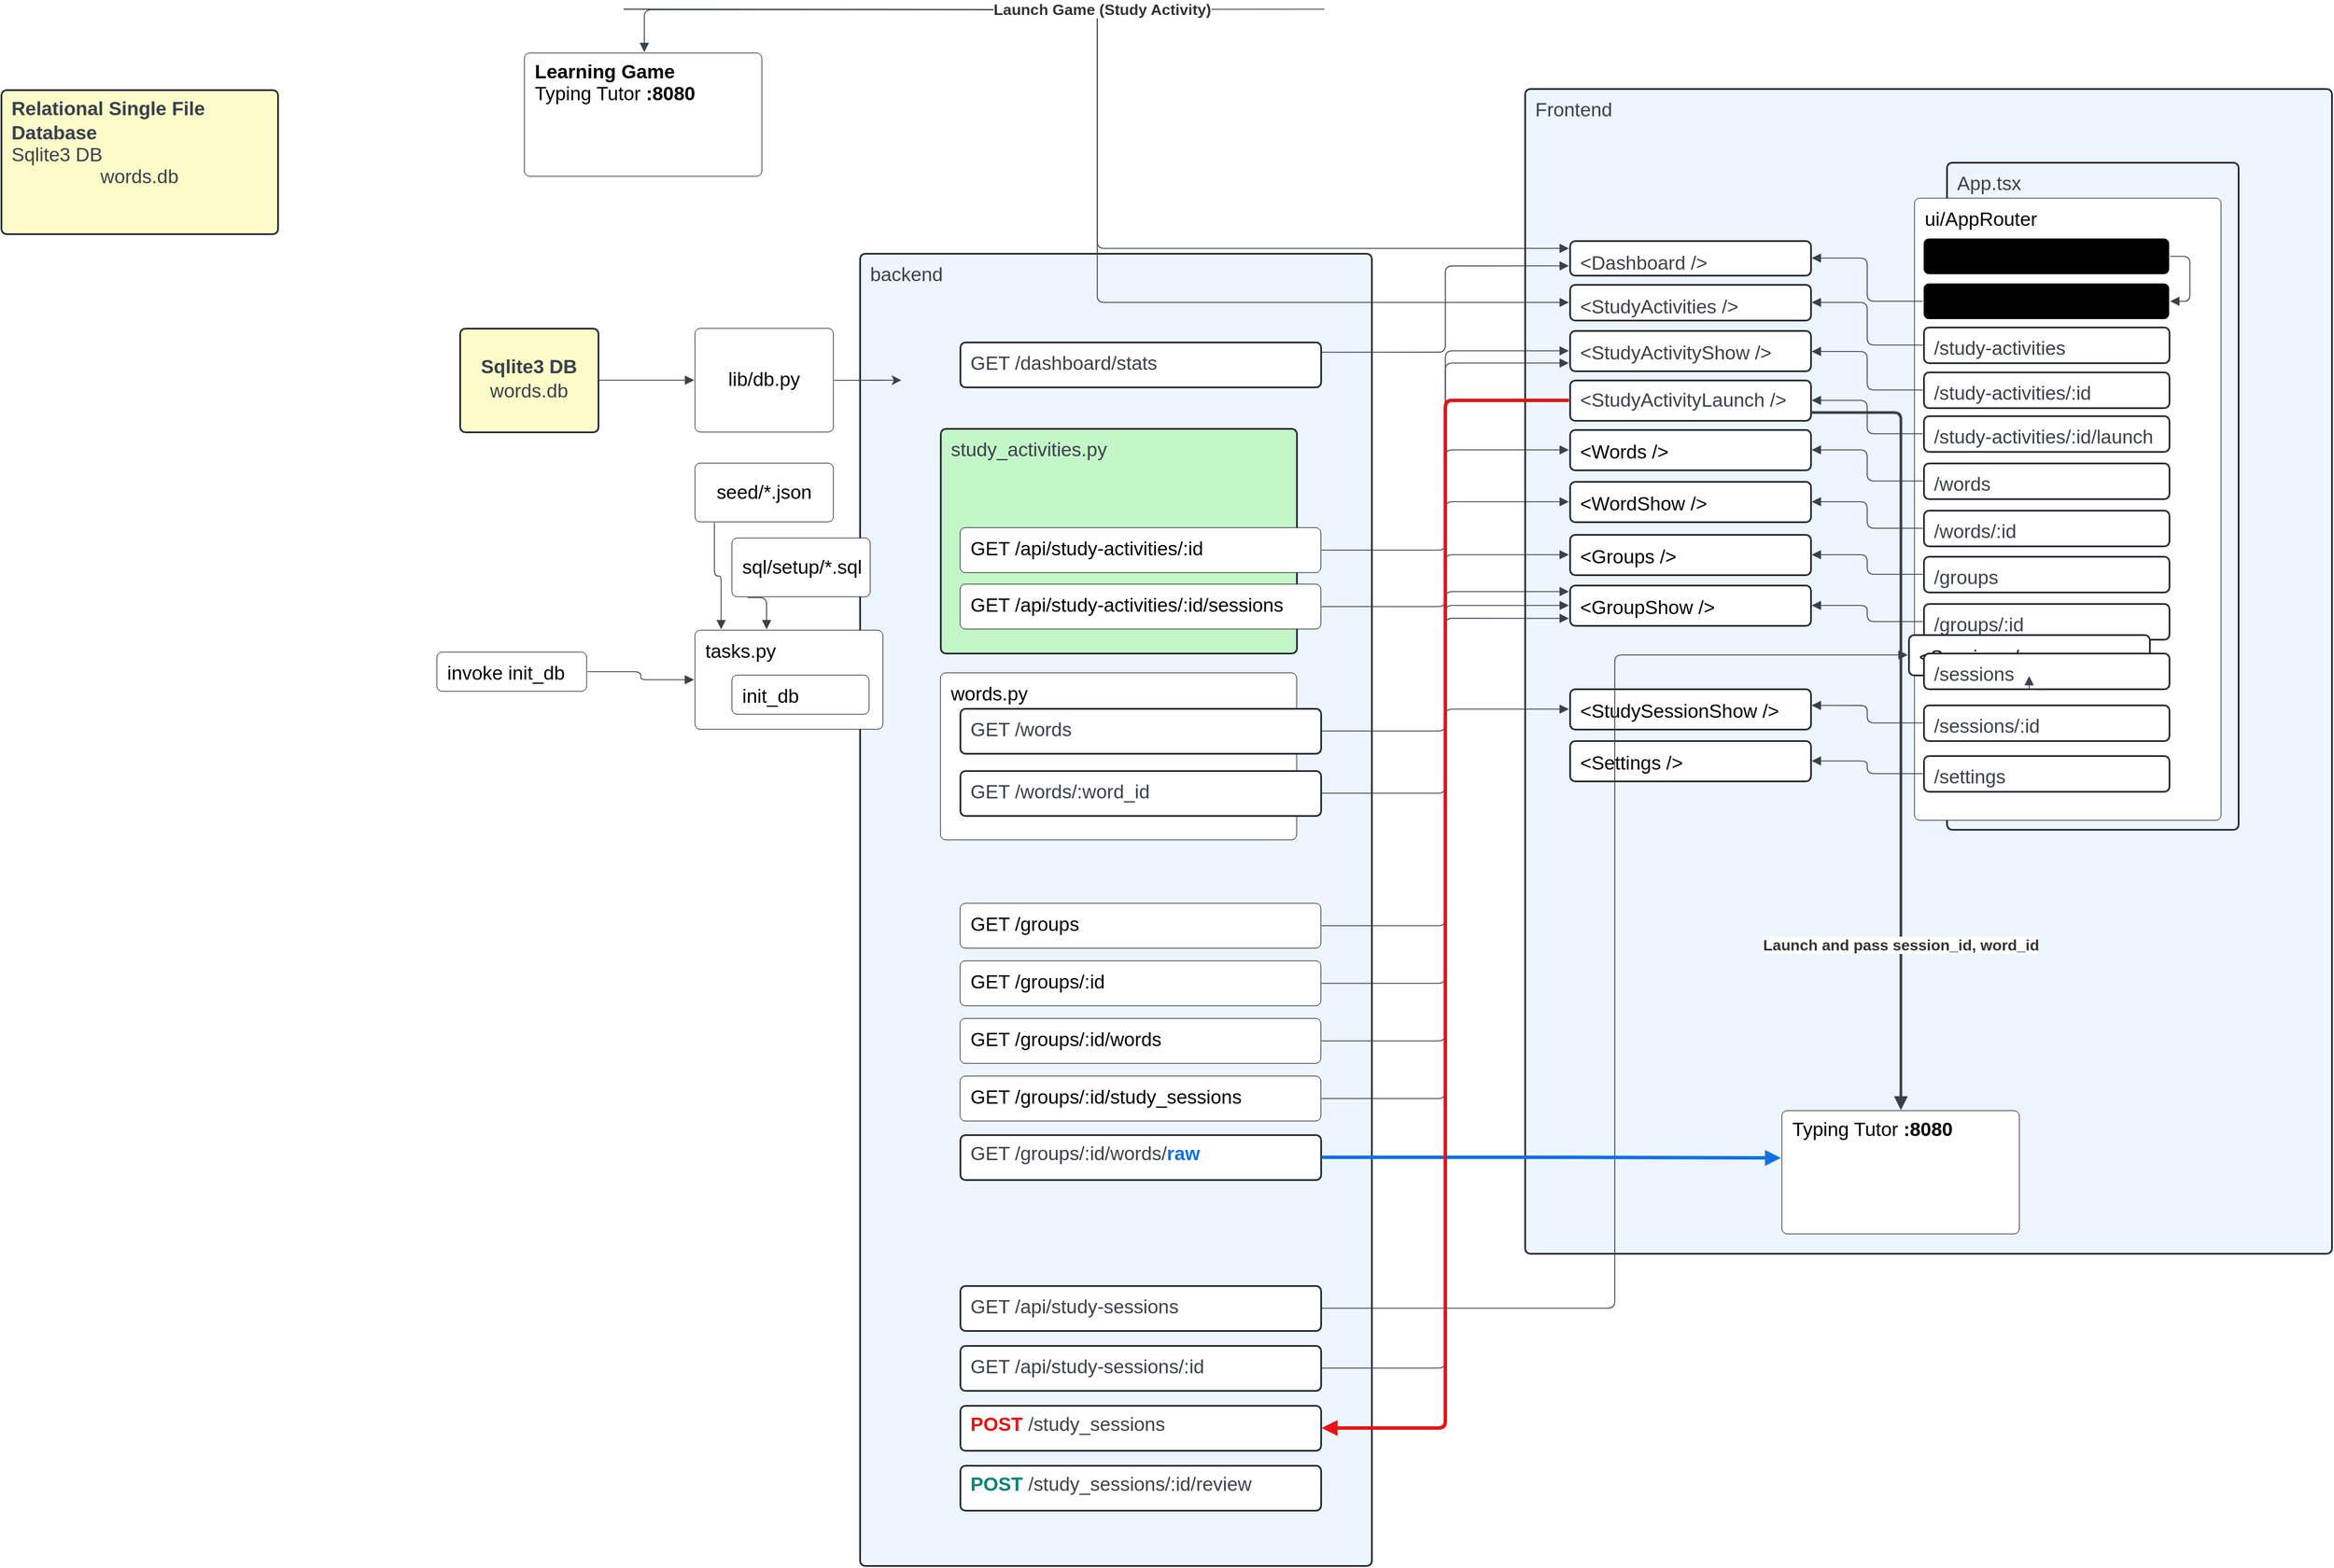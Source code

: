 <mxfile version="26.0.11" pages="5">
  <diagram id="Zn5vVj__D7l42SeJtTeH" name="Lang Portal">
    <mxGraphModel dx="3434" dy="2511" grid="1" gridSize="10" guides="1" tooltips="1" connect="1" arrows="1" fold="1" page="1" pageScale="1" pageWidth="827" pageHeight="1169" math="0" shadow="0">
      <root>
        <mxCell id="0" />
        <mxCell id="1" parent="0" />
        <mxCell id="zYvY3kyovHQD-HebnR98-1" value="study_sessions.py" style="html=1;overflow=block;blockSpacing=1;whiteSpace=wrap;fontSize=16.7;fontColor=#3a414a;align=left;spacing=9;verticalAlign=top;strokeColor=#282c33;strokeOpacity=100;fillOpacity=100;rounded=1;absoluteArcSize=1;arcSize=9;fillColor=#ffffff;strokeWidth=1.5;lucidId=RlKOwMEIoFTk;" vertex="1" parent="1">
          <mxGeometry x="275" y="1065" width="309" height="250" as="geometry" />
        </mxCell>
        <mxCell id="zYvY3kyovHQD-HebnR98-2" value="backend" style="html=1;overflow=block;blockSpacing=1;whiteSpace=wrap;fontSize=16.7;fontColor=#3a414a;align=left;spacing=9;verticalAlign=top;strokeColor=#282c33;strokeOpacity=100;fillOpacity=100;rounded=1;absoluteArcSize=1;arcSize=9;fillColor=#edf5ff;strokeWidth=1.5;lucidId=KQ7QHIow9elR;" vertex="1" parent="1">
          <mxGeometry x="205" y="212" width="444" height="1139" as="geometry" />
        </mxCell>
        <mxCell id="zYvY3kyovHQD-HebnR98-3" value="words.py" style="html=1;overflow=block;blockSpacing=1;whiteSpace=wrap;fontSize=16.7;align=left;spacing=9;verticalAlign=top;rounded=1;absoluteArcSize=1;arcSize=9;strokeWidth=NaN;lucidId=SgKO0POqS4Gi;" vertex="1" parent="1">
          <mxGeometry x="275" y="576" width="309" height="145" as="geometry" />
        </mxCell>
        <mxCell id="zYvY3kyovHQD-HebnR98-4" value="&lt;div style=&quot;display: flex; justify-content: flex-start; text-align: left; align-items: baseline; font-size: 0; line-height: 1.25;margin-top: -2px;&quot;&gt;&lt;span&gt;&lt;span style=&quot;font-size:16.7px;color:#e81313;font-weight: bold;&quot;&gt;POST&lt;/span&gt;&lt;span style=&quot;font-size:16.7px;color:#3a414a;&quot;&gt; /study_sessions&lt;/span&gt;&lt;/span&gt;&lt;/div&gt;" style="html=1;overflow=block;blockSpacing=1;whiteSpace=wrap;fontSize=13;spacing=9;verticalAlign=top;strokeColor=#282c33;strokeOpacity=100;fillOpacity=100;rounded=1;absoluteArcSize=1;arcSize=9;fillColor=#ffffff;strokeWidth=1.5;lucidId=.lKOzeWsYZzg;" vertex="1" parent="1">
          <mxGeometry x="292" y="1212" width="313" height="39" as="geometry" />
        </mxCell>
        <mxCell id="zYvY3kyovHQD-HebnR98-5" value="GET /api/study-sessions" style="html=1;overflow=block;blockSpacing=1;whiteSpace=wrap;fontSize=16.7;fontColor=#3a414a;align=left;spacing=9;verticalAlign=top;strokeColor=#282c33;strokeOpacity=100;fillOpacity=100;rounded=1;absoluteArcSize=1;arcSize=9;fillColor=#ffffff;strokeWidth=1.5;lucidId=RmKOA.-BA-cq;" vertex="1" parent="1">
          <mxGeometry x="292" y="1108" width="313" height="39" as="geometry" />
        </mxCell>
        <mxCell id="zYvY3kyovHQD-HebnR98-6" value="GET /api/study-sessions/:id" style="html=1;overflow=block;blockSpacing=1;whiteSpace=wrap;fontSize=16.7;fontColor=#3a414a;align=left;spacing=9;verticalAlign=top;strokeColor=#282c33;strokeOpacity=100;fillOpacity=100;rounded=1;absoluteArcSize=1;arcSize=9;fillColor=#ffffff;strokeWidth=1.5;lucidId=_mKOpBneajc~;" vertex="1" parent="1">
          <mxGeometry x="292" y="1160" width="313" height="39" as="geometry" />
        </mxCell>
        <mxCell id="zYvY3kyovHQD-HebnR98-7" value="GET /dashboard/stats" style="html=1;overflow=block;blockSpacing=1;whiteSpace=wrap;fontSize=16.7;fontColor=#3a414a;align=left;spacing=9;verticalAlign=top;strokeColor=#282c33;strokeOpacity=100;fillOpacity=100;rounded=1;absoluteArcSize=1;arcSize=9;fillColor=#ffffff;strokeWidth=1.5;lucidId=yhKOSDOouAGD;" vertex="1" parent="1">
          <mxGeometry x="292" y="289" width="313" height="39" as="geometry" />
        </mxCell>
        <mxCell id="zYvY3kyovHQD-HebnR98-8" value="GET /words" style="html=1;overflow=block;blockSpacing=1;whiteSpace=wrap;fontSize=16.7;fontColor=#3a414a;align=left;spacing=9;verticalAlign=top;strokeColor=#282c33;strokeOpacity=100;fillOpacity=100;rounded=1;absoluteArcSize=1;arcSize=9;fillColor=#ffffff;strokeWidth=1.5;lucidId=PnKO1egvDs1Y;" vertex="1" parent="1">
          <mxGeometry x="292" y="607" width="313" height="39" as="geometry" />
        </mxCell>
        <mxCell id="zYvY3kyovHQD-HebnR98-9" value="&lt;div style=&quot;display: flex; justify-content: center; text-align: center; align-items: baseline; font-size: 0; line-height: 1.25;margin-top: -2px;&quot;&gt;&lt;span&gt;&lt;span style=&quot;font-size:16.7px;color:#3a414a;font-weight: bold;&quot;&gt;Sqlite3 DB&lt;/span&gt;&lt;span style=&quot;font-size:16.7px;color:#3a414a;&quot;&gt;&#xa;words.db&lt;/span&gt;&lt;/span&gt;&lt;/div&gt;" style="html=1;overflow=block;blockSpacing=1;whiteSpace=wrap;fontSize=13;spacing=9;strokeColor=#282c33;strokeOpacity=100;fillOpacity=100;rounded=1;absoluteArcSize=1;arcSize=9;fillColor=#fcfcca;strokeWidth=1.5;lucidId=upKOR2sj7-mI;" vertex="1" parent="1">
          <mxGeometry x="-142" y="277" width="120" height="90" as="geometry" />
        </mxCell>
        <mxCell id="zYvY3kyovHQD-HebnR98-10" value="lib/db.py" style="html=1;overflow=block;blockSpacing=1;whiteSpace=wrap;fontSize=16.7;spacing=9;rounded=1;absoluteArcSize=1;arcSize=9;strokeWidth=NaN;lucidId=2pKOQgKOJvTR;" vertex="1" parent="1">
          <mxGeometry x="62" y="277" width="120" height="90" as="geometry" />
        </mxCell>
        <mxCell id="zYvY3kyovHQD-HebnR98-11" value="GET /words/:word_id" style="html=1;overflow=block;blockSpacing=1;whiteSpace=wrap;fontSize=16.7;fontColor=#3a414a;align=left;spacing=9;verticalAlign=top;strokeColor=#282c33;strokeOpacity=100;fillOpacity=100;rounded=1;absoluteArcSize=1;arcSize=9;fillColor=#ffffff;strokeWidth=1.5;lucidId=ZnKOQo0NT0Qd;" vertex="1" parent="1">
          <mxGeometry x="292" y="661" width="313" height="39" as="geometry" />
        </mxCell>
        <mxCell id="zYvY3kyovHQD-HebnR98-12" value="seed/*.json" style="html=1;overflow=block;blockSpacing=1;whiteSpace=wrap;fontSize=16.7;spacing=9;rounded=1;absoluteArcSize=1;arcSize=9;strokeWidth=NaN;lucidId=_qKOdc236jjL;" vertex="1" parent="1">
          <mxGeometry x="62" y="394" width="120" height="51" as="geometry" />
        </mxCell>
        <mxCell id="zYvY3kyovHQD-HebnR98-13" value="" style="html=1;jettySize=18;whiteSpace=wrap;fontSize=13;strokeColor=#3a414a;strokeOpacity=100;strokeWidth=0.8;rounded=1;arcSize=12;edgeStyle=orthogonalEdgeStyle;exitX=1.006;exitY=0.501;exitPerimeter=0;lucidId=xqKOXwxzk~HL;" edge="1" parent="1" source="zYvY3kyovHQD-HebnR98-10">
          <mxGeometry width="100" height="100" relative="1" as="geometry">
            <Array as="points" />
            <mxPoint x="241" y="322" as="targetPoint" />
          </mxGeometry>
        </mxCell>
        <mxCell id="zYvY3kyovHQD-HebnR98-14" value="sql/setup/*.sql" style="html=1;overflow=block;blockSpacing=1;whiteSpace=wrap;fontSize=16.7;spacing=9;rounded=1;absoluteArcSize=1;arcSize=9;strokeWidth=NaN;lucidId=mrKOWqH~P~MJ;" vertex="1" parent="1">
          <mxGeometry x="94" y="459" width="120" height="51" as="geometry" />
        </mxCell>
        <mxCell id="zYvY3kyovHQD-HebnR98-15" value="" style="html=1;jettySize=18;whiteSpace=wrap;fontSize=13;strokeColor=#3a414a;strokeOpacity=100;strokeWidth=0.8;rounded=1;arcSize=12;edgeStyle=orthogonalEdgeStyle;startArrow=none;endArrow=block;endFill=1;exitX=0.14;exitY=1.015;exitPerimeter=0;entryX=0.139;entryY=-0.009;entryPerimeter=0;lucidId=2rKOEqBllMbh;" edge="1" parent="1" source="zYvY3kyovHQD-HebnR98-12" target="zYvY3kyovHQD-HebnR98-19">
          <mxGeometry width="100" height="100" relative="1" as="geometry">
            <Array as="points" />
          </mxGeometry>
        </mxCell>
        <mxCell id="zYvY3kyovHQD-HebnR98-16" value="" style="html=1;jettySize=18;whiteSpace=wrap;fontSize=13;strokeColor=#3a414a;strokeOpacity=100;strokeWidth=0.8;rounded=1;arcSize=12;edgeStyle=orthogonalEdgeStyle;startArrow=none;endArrow=block;endFill=1;exitX=0.115;exitY=1.015;exitPerimeter=0;entryX=0.381;entryY=-0.009;entryPerimeter=0;lucidId=8rKOIu-~D_TO;" edge="1" parent="1" source="zYvY3kyovHQD-HebnR98-14" target="zYvY3kyovHQD-HebnR98-19">
          <mxGeometry width="100" height="100" relative="1" as="geometry">
            <Array as="points" />
          </mxGeometry>
        </mxCell>
        <mxCell id="zYvY3kyovHQD-HebnR98-17" value="invoke init_db" style="html=1;overflow=block;blockSpacing=1;whiteSpace=wrap;fontSize=16.7;align=left;spacing=9;verticalAlign=top;rounded=1;absoluteArcSize=1;arcSize=9;strokeWidth=NaN;lucidId=jsKOKinL_gaz;" vertex="1" parent="1">
          <mxGeometry x="-162" y="558" width="130" height="34" as="geometry" />
        </mxCell>
        <mxCell id="zYvY3kyovHQD-HebnR98-18" value="" style="html=1;jettySize=18;whiteSpace=wrap;fontSize=13;strokeColor=#3a414a;strokeOpacity=100;strokeWidth=0.8;rounded=1;arcSize=12;edgeStyle=orthogonalEdgeStyle;startArrow=none;endArrow=block;endFill=1;exitX=1.006;exitY=0.5;exitPerimeter=0;entryX=-0.005;entryY=0.5;entryPerimeter=0;lucidId=zsKOxdnkyKGo;" edge="1" parent="1" source="zYvY3kyovHQD-HebnR98-17" target="zYvY3kyovHQD-HebnR98-19">
          <mxGeometry width="100" height="100" relative="1" as="geometry">
            <Array as="points" />
          </mxGeometry>
        </mxCell>
        <mxCell id="zYvY3kyovHQD-HebnR98-19" value="tasks.py" style="html=1;overflow=block;blockSpacing=1;whiteSpace=wrap;fontSize=16.7;align=left;spacing=9;verticalAlign=top;rounded=1;absoluteArcSize=1;arcSize=9;strokeWidth=NaN;lucidId=yrKOnylpIHBm;" vertex="1" parent="1">
          <mxGeometry x="62" y="539" width="163" height="86" as="geometry" />
        </mxCell>
        <mxCell id="zYvY3kyovHQD-HebnR98-20" value="" style="html=1;jettySize=18;whiteSpace=wrap;fontSize=13;strokeColor=#3a414a;strokeOpacity=100;strokeWidth=0.8;rounded=1;arcSize=12;edgeStyle=orthogonalEdgeStyle;endArrow=block;endFill=1;exitX=1.006;exitY=0.5;exitPerimeter=0;entryX=-0.006;entryY=0.5;entryPerimeter=0;lucidId=itKObDuZJSw4;" edge="1" parent="1" source="zYvY3kyovHQD-HebnR98-9" target="zYvY3kyovHQD-HebnR98-10">
          <mxGeometry width="100" height="100" relative="1" as="geometry">
            <Array as="points" />
          </mxGeometry>
        </mxCell>
        <mxCell id="zYvY3kyovHQD-HebnR98-21" value="Frontend" style="html=1;overflow=block;blockSpacing=1;whiteSpace=wrap;fontSize=16.7;fontColor=#3a414a;align=left;spacing=9;verticalAlign=top;strokeColor=#282c33;strokeOpacity=100;fillOpacity=100;rounded=1;absoluteArcSize=1;arcSize=9;fillColor=#edf5ff;strokeWidth=1.5;lucidId=YQ7Q0yuJoSgn;" vertex="1" parent="1">
          <mxGeometry x="782" y="69" width="700" height="1011" as="geometry" />
        </mxCell>
        <mxCell id="zYvY3kyovHQD-HebnR98-22" value="Pages" style="html=1;overflow=block;blockSpacing=1;whiteSpace=wrap;fontSize=16.7;align=left;spacing=9;verticalAlign=top;strokeColor=#unset;rounded=1;absoluteArcSize=1;arcSize=9;fillColor=#unset;strokeWidth=NaN;lucidId=AvKOq6Q6Mkkj;" vertex="1" parent="1">
          <mxGeometry x="1145" y="169" width="202" height="518" as="geometry" />
        </mxCell>
        <mxCell id="zYvY3kyovHQD-HebnR98-23" value="App.tsx" style="html=1;overflow=block;blockSpacing=1;whiteSpace=wrap;fontSize=16.7;fontColor=#3a414a;align=left;spacing=9;verticalAlign=top;strokeColor=#282c33;strokeOpacity=100;fillOpacity=100;rounded=1;absoluteArcSize=1;arcSize=9;fillColor=#edf5ff;strokeWidth=1.5;lucidId=pwKONqS4zgR2;" vertex="1" parent="1">
          <mxGeometry x="1148" y="133" width="253" height="579" as="geometry" />
        </mxCell>
        <mxCell id="zYvY3kyovHQD-HebnR98-24" value="ui/AppRouter" style="html=1;overflow=block;blockSpacing=1;whiteSpace=wrap;fontSize=16.7;align=left;spacing=9;verticalAlign=top;rounded=1;absoluteArcSize=1;arcSize=9;strokeWidth=NaN;lucidId=-vKO_GGjefKX;" vertex="1" parent="1">
          <mxGeometry x="1120" y="164" width="266" height="540" as="geometry" />
        </mxCell>
        <mxCell id="zYvY3kyovHQD-HebnR98-25" value="&amp;lt;Dashboard /&amp;gt;" style="html=1;overflow=block;blockSpacing=1;whiteSpace=wrap;fontSize=16.7;fontColor=#3a414a;align=left;spacing=9;strokeColor=#282c33;strokeOpacity=100;fillOpacity=100;rounded=1;absoluteArcSize=1;arcSize=9;fillColor=#ffffff;strokeWidth=1.5;lucidId=kxKOz0hoMLiP;" vertex="1" parent="1">
          <mxGeometry x="821" y="201" width="209" height="30" as="geometry" />
        </mxCell>
        <mxCell id="zYvY3kyovHQD-HebnR98-26" value="&amp;lt;StudyActivities /&amp;gt;" style="html=1;overflow=block;blockSpacing=1;whiteSpace=wrap;fontSize=16.7;fontColor=#3a414a;align=left;spacing=9;strokeColor=#282c33;strokeOpacity=100;fillOpacity=100;rounded=1;absoluteArcSize=1;arcSize=9;fillColor=#ffffff;strokeWidth=1.5;lucidId=sxKOMGTevVhK;" vertex="1" parent="1">
          <mxGeometry x="821" y="239" width="209" height="31" as="geometry" />
        </mxCell>
        <mxCell id="zYvY3kyovHQD-HebnR98-27" value="&amp;lt;StudyActivityShow /&amp;gt;" style="html=1;overflow=block;blockSpacing=1;whiteSpace=wrap;fontSize=16.7;fontColor=#3a414a;align=left;spacing=9;strokeColor=#282c33;strokeOpacity=100;fillOpacity=100;rounded=1;absoluteArcSize=1;arcSize=9;fillColor=#ffffff;strokeWidth=1.5;lucidId=IxKO78KLzrNO;" vertex="1" parent="1">
          <mxGeometry x="821" y="279" width="209" height="35" as="geometry" />
        </mxCell>
        <mxCell id="zYvY3kyovHQD-HebnR98-28" value="/" style="html=1;overflow=block;blockSpacing=1;whiteSpace=wrap;fontSize=16.7;align=left;spacing=9;verticalAlign=top;strokeColor=#unset;rounded=1;absoluteArcSize=1;arcSize=9;fillColor=#unset;strokeWidth=NaN;lucidId=MyKOIvpO_T2M;" vertex="1" parent="1">
          <mxGeometry x="1128" y="199" width="213" height="31" as="geometry" />
        </mxCell>
        <mxCell id="zYvY3kyovHQD-HebnR98-29" value="/dashboard" style="html=1;overflow=block;blockSpacing=1;whiteSpace=wrap;fontSize=16.7;align=left;spacing=9;verticalAlign=top;strokeColor=#unset;rounded=1;absoluteArcSize=1;arcSize=9;fillColor=#unset;strokeWidth=NaN;lucidId=VyKO-I35jWfF;" vertex="1" parent="1">
          <mxGeometry x="1128" y="238" width="213" height="31" as="geometry" />
        </mxCell>
        <mxCell id="zYvY3kyovHQD-HebnR98-30" value="" style="html=1;jettySize=18;whiteSpace=wrap;fontSize=13;strokeColor=#3a414a;strokeOpacity=100;strokeWidth=0.8;rounded=1;arcSize=12;edgeStyle=orthogonalEdgeStyle;startArrow=none;endArrow=block;endFill=1;exitX=1.004;exitY=0.5;exitPerimeter=0;entryX=1.004;entryY=0.5;entryPerimeter=0;lucidId=bzKObhSEtwS5;" edge="1" parent="1" source="zYvY3kyovHQD-HebnR98-28" target="zYvY3kyovHQD-HebnR98-29">
          <mxGeometry width="100" height="100" relative="1" as="geometry">
            <Array as="points" />
          </mxGeometry>
        </mxCell>
        <mxCell id="zYvY3kyovHQD-HebnR98-31" value="" style="html=1;jettySize=18;whiteSpace=wrap;fontSize=13;strokeColor=#3a414a;strokeOpacity=100;strokeWidth=0.8;rounded=1;arcSize=12;edgeStyle=orthogonalEdgeStyle;startArrow=none;endArrow=block;endFill=1;exitX=-0.004;exitY=0.5;exitPerimeter=0;entryX=1.004;entryY=0.5;entryPerimeter=0;lucidId=qzKOXk8g65a3;" edge="1" parent="1" source="zYvY3kyovHQD-HebnR98-29" target="zYvY3kyovHQD-HebnR98-25">
          <mxGeometry width="100" height="100" relative="1" as="geometry">
            <Array as="points" />
          </mxGeometry>
        </mxCell>
        <mxCell id="zYvY3kyovHQD-HebnR98-32" value="/study-activities" style="html=1;overflow=block;blockSpacing=1;whiteSpace=wrap;fontSize=16.7;fontColor=#3a414a;align=left;spacing=9;verticalAlign=top;strokeColor=#282c33;strokeOpacity=100;fillOpacity=100;rounded=1;absoluteArcSize=1;arcSize=9;fillColor=#ffffff;strokeWidth=1.5;lucidId=BzKO6Alb43AY;" vertex="1" parent="1">
          <mxGeometry x="1128" y="276" width="213" height="31" as="geometry" />
        </mxCell>
        <mxCell id="zYvY3kyovHQD-HebnR98-33" value="" style="html=1;jettySize=18;whiteSpace=wrap;fontSize=13;strokeColor=#3a414a;strokeOpacity=100;strokeWidth=0.8;rounded=1;arcSize=12;edgeStyle=orthogonalEdgeStyle;startArrow=none;endArrow=block;endFill=1;exitX=-0.004;exitY=0.5;exitPerimeter=0;entryX=1.004;entryY=0.5;entryPerimeter=0;lucidId=4zKOQ44oal3G;" edge="1" parent="1" source="zYvY3kyovHQD-HebnR98-32" target="zYvY3kyovHQD-HebnR98-26">
          <mxGeometry width="100" height="100" relative="1" as="geometry">
            <Array as="points" />
          </mxGeometry>
        </mxCell>
        <mxCell id="zYvY3kyovHQD-HebnR98-34" value="/study-activities/:id" style="html=1;overflow=block;blockSpacing=1;whiteSpace=wrap;fontSize=16.7;fontColor=#3a414a;align=left;spacing=9;verticalAlign=top;strokeColor=#282c33;strokeOpacity=100;fillOpacity=100;rounded=1;absoluteArcSize=1;arcSize=9;fillColor=#ffffff;strokeWidth=1.5;lucidId=9zKOlHTkryu4;" vertex="1" parent="1">
          <mxGeometry x="1128" y="315" width="213" height="31" as="geometry" />
        </mxCell>
        <mxCell id="zYvY3kyovHQD-HebnR98-35" value="" style="html=1;jettySize=18;whiteSpace=wrap;fontSize=13;strokeColor=#3a414a;strokeOpacity=100;strokeWidth=0.8;rounded=1;arcSize=12;edgeStyle=orthogonalEdgeStyle;startArrow=none;endArrow=block;endFill=1;exitX=-0.004;exitY=0.5;exitPerimeter=0;entryX=1.004;entryY=0.517;entryPerimeter=0;lucidId=dAKObuH8CH6E;" edge="1" parent="1" source="zYvY3kyovHQD-HebnR98-34" target="zYvY3kyovHQD-HebnR98-27">
          <mxGeometry width="100" height="100" relative="1" as="geometry">
            <Array as="points" />
          </mxGeometry>
        </mxCell>
        <mxCell id="zYvY3kyovHQD-HebnR98-36" value="&lt;div style=&quot;display: flex; justify-content: flex-start; text-align: left; align-items: baseline; font-size: 0; line-height: 1.25;margin-top: -2px;&quot;&gt;&lt;span&gt;&lt;span style=&quot;font-size:16.7px;color:#3a414a;&quot;&gt;&amp;lt;StudyActivityLaunch&lt;/span&gt;&lt;span style=&quot;font-size:16.7px;color:#3a414a;&quot;&gt; /&amp;gt;&lt;/span&gt;&lt;/span&gt;&lt;/div&gt;" style="html=1;overflow=block;blockSpacing=1;whiteSpace=wrap;fontSize=13;spacing=9;strokeColor=#282c33;strokeOpacity=100;fillOpacity=100;rounded=1;absoluteArcSize=1;arcSize=9;fillColor=#ffffff;strokeWidth=1.5;lucidId=oAKOhYve_bL~;" vertex="1" parent="1">
          <mxGeometry x="821" y="322" width="209" height="35" as="geometry" />
        </mxCell>
        <mxCell id="zYvY3kyovHQD-HebnR98-37" value="/study-activities/:id/launch" style="html=1;overflow=block;blockSpacing=1;whiteSpace=wrap;fontSize=16.7;fontColor=#3a414a;align=left;spacing=9;verticalAlign=top;strokeColor=#282c33;strokeOpacity=100;fillOpacity=100;rounded=1;absoluteArcSize=1;arcSize=9;fillColor=#ffffff;strokeWidth=1.5;lucidId=MBKOAqDu_bwx;" vertex="1" parent="1">
          <mxGeometry x="1128" y="353" width="213" height="31" as="geometry" />
        </mxCell>
        <mxCell id="zYvY3kyovHQD-HebnR98-38" value="" style="html=1;jettySize=18;whiteSpace=wrap;fontSize=13;strokeColor=#3a414a;strokeOpacity=100;strokeWidth=0.8;rounded=1;arcSize=12;edgeStyle=orthogonalEdgeStyle;startArrow=none;endArrow=block;endFill=1;exitX=-0.004;exitY=0.5;exitPerimeter=0;entryX=1.004;entryY=0.5;entryPerimeter=0;lucidId=pCKO12hCevFc;" edge="1" parent="1" source="zYvY3kyovHQD-HebnR98-37" target="zYvY3kyovHQD-HebnR98-36">
          <mxGeometry width="100" height="100" relative="1" as="geometry">
            <Array as="points" />
          </mxGeometry>
        </mxCell>
        <mxCell id="zYvY3kyovHQD-HebnR98-39" value="&amp;lt;Words /&amp;gt;" style="html=1;overflow=block;blockSpacing=1;whiteSpace=wrap;fontSize=16.7;align=left;spacing=9;strokeColor=#282c33;strokeOpacity=100;fillOpacity=100;rounded=1;absoluteArcSize=1;arcSize=9;fillColor=#ffffff;strokeWidth=1.5;lucidId=sCKOwXh5Eu39;" vertex="1" parent="1">
          <mxGeometry x="821" y="365" width="209" height="35" as="geometry" />
        </mxCell>
        <mxCell id="zYvY3kyovHQD-HebnR98-40" value="/words" style="html=1;overflow=block;blockSpacing=1;whiteSpace=wrap;fontSize=16.7;fontColor=#3a414a;align=left;spacing=9;verticalAlign=top;strokeColor=#282c33;strokeOpacity=100;fillOpacity=100;rounded=1;absoluteArcSize=1;arcSize=9;fillColor=#ffffff;strokeWidth=1.5;lucidId=_CKOsthbxMBv;" vertex="1" parent="1">
          <mxGeometry x="1128" y="394" width="213" height="31" as="geometry" />
        </mxCell>
        <mxCell id="zYvY3kyovHQD-HebnR98-41" value="" style="html=1;jettySize=18;whiteSpace=wrap;fontSize=13;strokeColor=#3a414a;strokeOpacity=100;strokeWidth=0.8;rounded=1;arcSize=12;edgeStyle=orthogonalEdgeStyle;startArrow=none;endArrow=block;endFill=1;exitX=-0.004;exitY=0.5;exitPerimeter=0;entryX=1.004;entryY=0.5;entryPerimeter=0;lucidId=iDKOWMgk876L;" edge="1" parent="1" source="zYvY3kyovHQD-HebnR98-40" target="zYvY3kyovHQD-HebnR98-39">
          <mxGeometry width="100" height="100" relative="1" as="geometry">
            <Array as="points" />
          </mxGeometry>
        </mxCell>
        <mxCell id="zYvY3kyovHQD-HebnR98-42" value="&amp;lt;WordShow /&amp;gt;" style="html=1;overflow=block;blockSpacing=1;whiteSpace=wrap;fontSize=16.7;align=left;spacing=9;strokeColor=#282c33;strokeOpacity=100;fillOpacity=100;rounded=1;absoluteArcSize=1;arcSize=9;fillColor=#ffffff;strokeWidth=1.5;lucidId=zDKONZjOZeha;" vertex="1" parent="1">
          <mxGeometry x="821" y="410" width="209" height="35" as="geometry" />
        </mxCell>
        <mxCell id="zYvY3kyovHQD-HebnR98-43" value="/words/:id" style="html=1;overflow=block;blockSpacing=1;whiteSpace=wrap;fontSize=16.7;fontColor=#3a414a;align=left;spacing=9;verticalAlign=top;strokeColor=#282c33;strokeOpacity=100;fillOpacity=100;rounded=1;absoluteArcSize=1;arcSize=9;fillColor=#ffffff;strokeWidth=1.5;lucidId=MDKOJnG89am4;" vertex="1" parent="1">
          <mxGeometry x="1128" y="435" width="213" height="31" as="geometry" />
        </mxCell>
        <mxCell id="zYvY3kyovHQD-HebnR98-44" value="" style="html=1;jettySize=18;whiteSpace=wrap;fontSize=13;strokeColor=#3a414a;strokeOpacity=100;strokeWidth=0.8;rounded=1;arcSize=12;edgeStyle=orthogonalEdgeStyle;startArrow=none;endArrow=block;endFill=1;exitX=-0.004;exitY=0.5;exitPerimeter=0;entryX=1.004;entryY=0.5;entryPerimeter=0;lucidId=UDKOpb.jXet_;" edge="1" parent="1" source="zYvY3kyovHQD-HebnR98-43" target="zYvY3kyovHQD-HebnR98-42">
          <mxGeometry width="100" height="100" relative="1" as="geometry">
            <Array as="points" />
          </mxGeometry>
        </mxCell>
        <mxCell id="zYvY3kyovHQD-HebnR98-45" value="&amp;lt;Groups /&amp;gt;" style="html=1;overflow=block;blockSpacing=1;whiteSpace=wrap;fontSize=16.7;align=left;spacing=9;strokeColor=#282c33;strokeOpacity=100;fillOpacity=100;rounded=1;absoluteArcSize=1;arcSize=9;fillColor=#ffffff;strokeWidth=1.5;lucidId=WDKO-Fepw_Yv;" vertex="1" parent="1">
          <mxGeometry x="821" y="456" width="209" height="35" as="geometry" />
        </mxCell>
        <mxCell id="zYvY3kyovHQD-HebnR98-46" value="/groups" style="html=1;overflow=block;blockSpacing=1;whiteSpace=wrap;fontSize=16.7;fontColor=#3a414a;align=left;spacing=9;verticalAlign=top;strokeColor=#282c33;strokeOpacity=100;fillOpacity=100;rounded=1;absoluteArcSize=1;arcSize=9;fillColor=#ffffff;strokeWidth=1.5;lucidId=0DKO3iabdH6T;" vertex="1" parent="1">
          <mxGeometry x="1128" y="475" width="213" height="31" as="geometry" />
        </mxCell>
        <mxCell id="zYvY3kyovHQD-HebnR98-47" value="" style="html=1;jettySize=18;whiteSpace=wrap;fontSize=13;strokeColor=#3a414a;strokeOpacity=100;strokeWidth=0.8;rounded=1;arcSize=12;edgeStyle=orthogonalEdgeStyle;startArrow=none;endArrow=block;endFill=1;exitX=-0.004;exitY=0.5;exitPerimeter=0;entryX=1.004;entryY=0.5;entryPerimeter=0;lucidId=9DKO_UMb7ui2;" edge="1" parent="1" source="zYvY3kyovHQD-HebnR98-46" target="zYvY3kyovHQD-HebnR98-45">
          <mxGeometry width="100" height="100" relative="1" as="geometry">
            <Array as="points" />
          </mxGeometry>
        </mxCell>
        <mxCell id="zYvY3kyovHQD-HebnR98-48" value="&amp;lt;GroupShow /&amp;gt;" style="html=1;overflow=block;blockSpacing=1;whiteSpace=wrap;fontSize=16.7;align=left;spacing=9;strokeColor=#282c33;strokeOpacity=100;fillOpacity=100;rounded=1;absoluteArcSize=1;arcSize=9;fillColor=#ffffff;strokeWidth=1.5;lucidId=fLKOuQ2nt3y7;" vertex="1" parent="1">
          <mxGeometry x="821" y="500" width="209" height="35" as="geometry" />
        </mxCell>
        <mxCell id="zYvY3kyovHQD-HebnR98-49" value="/groups/:id" style="html=1;overflow=block;blockSpacing=1;whiteSpace=wrap;fontSize=16.7;fontColor=#3a414a;align=left;spacing=9;verticalAlign=top;strokeColor=#282c33;strokeOpacity=100;fillOpacity=100;rounded=1;absoluteArcSize=1;arcSize=9;fillColor=#ffffff;strokeWidth=1.5;lucidId=fLKO7fhn6X5T;" vertex="1" parent="1">
          <mxGeometry x="1128" y="516" width="213" height="31" as="geometry" />
        </mxCell>
        <mxCell id="zYvY3kyovHQD-HebnR98-50" value="" style="html=1;jettySize=18;whiteSpace=wrap;fontSize=13;strokeColor=#3a414a;strokeOpacity=100;strokeWidth=0.8;rounded=1;arcSize=12;edgeStyle=orthogonalEdgeStyle;startArrow=none;endArrow=block;endFill=1;exitX=-0.004;exitY=0.5;exitPerimeter=0;entryX=1.004;entryY=0.5;entryPerimeter=0;lucidId=GLKO4wOe4_Sc;" edge="1" parent="1" source="zYvY3kyovHQD-HebnR98-49" target="zYvY3kyovHQD-HebnR98-48">
          <mxGeometry width="100" height="100" relative="1" as="geometry">
            <Array as="points" />
          </mxGeometry>
        </mxCell>
        <mxCell id="zYvY3kyovHQD-HebnR98-51" value="&amp;lt;Sessions /&amp;gt;" style="html=1;overflow=block;blockSpacing=1;whiteSpace=wrap;fontSize=16.7;align=left;spacing=9;strokeColor=#282c33;strokeOpacity=100;fillOpacity=100;rounded=1;absoluteArcSize=1;arcSize=9;fillColor=#ffffff;strokeWidth=1.5;lucidId=eNKOWBgEkFni;" vertex="1" parent="1">
          <mxGeometry x="1115" y="543" width="209" height="35" as="geometry" />
        </mxCell>
        <mxCell id="zYvY3kyovHQD-HebnR98-52" value="/sessions" style="html=1;overflow=block;blockSpacing=1;whiteSpace=wrap;fontSize=16.7;fontColor=#3a414a;align=left;spacing=9;verticalAlign=top;strokeColor=#282c33;strokeOpacity=100;fillOpacity=100;rounded=1;absoluteArcSize=1;arcSize=9;fillColor=#ffffff;strokeWidth=1.5;lucidId=eNKO.iIfbZ~M;" vertex="1" parent="1">
          <mxGeometry x="1128" y="559" width="213" height="31" as="geometry" />
        </mxCell>
        <mxCell id="zYvY3kyovHQD-HebnR98-53" value="" style="html=1;jettySize=18;whiteSpace=wrap;fontSize=13;strokeColor=#3a414a;strokeOpacity=100;strokeWidth=0.8;rounded=1;arcSize=12;edgeStyle=orthogonalEdgeStyle;startArrow=none;endArrow=block;endFill=1;exitX=0.5;exitY=1.024;exitPerimeter=0;entryX=0.5;entryY=1.022;entryPerimeter=0;lucidId=bOKOF_glu-dL;" edge="1" parent="1" source="zYvY3kyovHQD-HebnR98-52" target="zYvY3kyovHQD-HebnR98-51">
          <mxGeometry width="100" height="100" relative="1" as="geometry">
            <Array as="points" />
          </mxGeometry>
        </mxCell>
        <mxCell id="zYvY3kyovHQD-HebnR98-54" value="&amp;lt;StudySessionShow /&amp;gt;" style="html=1;overflow=block;blockSpacing=1;whiteSpace=wrap;fontSize=16.7;align=left;spacing=9;strokeColor=#282c33;strokeOpacity=100;fillOpacity=100;rounded=1;absoluteArcSize=1;arcSize=9;fillColor=#ffffff;strokeWidth=1.5;lucidId=hOKOEZ3QLs71;" vertex="1" parent="1">
          <mxGeometry x="821" y="590" width="209" height="35" as="geometry" />
        </mxCell>
        <mxCell id="zYvY3kyovHQD-HebnR98-55" value="/sessions/:id" style="html=1;overflow=block;blockSpacing=1;whiteSpace=wrap;fontSize=16.7;fontColor=#3a414a;align=left;spacing=9;verticalAlign=top;strokeColor=#282c33;strokeOpacity=100;fillOpacity=100;rounded=1;absoluteArcSize=1;arcSize=9;fillColor=#ffffff;strokeWidth=1.5;lucidId=iSKOX-lNZZd4;" vertex="1" parent="1">
          <mxGeometry x="1128" y="604" width="213" height="31" as="geometry" />
        </mxCell>
        <mxCell id="zYvY3kyovHQD-HebnR98-56" value="" style="html=1;jettySize=18;whiteSpace=wrap;fontSize=13;strokeColor=#3a414a;strokeOpacity=100;strokeWidth=0.8;rounded=1;arcSize=12;edgeStyle=orthogonalEdgeStyle;startArrow=none;endArrow=block;endFill=1;exitX=-0.004;exitY=0.5;exitPerimeter=0;entryX=1.004;entryY=0.408;entryPerimeter=0;lucidId=sSKOhpBvle3B;" edge="1" parent="1" source="zYvY3kyovHQD-HebnR98-55" target="zYvY3kyovHQD-HebnR98-54">
          <mxGeometry width="100" height="100" relative="1" as="geometry">
            <Array as="points" />
          </mxGeometry>
        </mxCell>
        <mxCell id="zYvY3kyovHQD-HebnR98-57" value="&amp;lt;Settings /&amp;gt;" style="html=1;overflow=block;blockSpacing=1;whiteSpace=wrap;fontSize=16.7;align=left;spacing=9;strokeColor=#282c33;strokeOpacity=100;fillOpacity=100;rounded=1;absoluteArcSize=1;arcSize=9;fillColor=#ffffff;strokeWidth=1.5;lucidId=cTKONjF~-AOH;" vertex="1" parent="1">
          <mxGeometry x="821" y="635" width="209" height="35" as="geometry" />
        </mxCell>
        <mxCell id="zYvY3kyovHQD-HebnR98-58" value="/settings" style="html=1;overflow=block;blockSpacing=1;whiteSpace=wrap;fontSize=16.7;fontColor=#3a414a;align=left;spacing=9;verticalAlign=top;strokeColor=#282c33;strokeOpacity=100;fillOpacity=100;rounded=1;absoluteArcSize=1;arcSize=9;fillColor=#ffffff;strokeWidth=1.5;lucidId=cTKOZ5g0M3H5;" vertex="1" parent="1">
          <mxGeometry x="1128" y="648" width="213" height="31" as="geometry" />
        </mxCell>
        <mxCell id="zYvY3kyovHQD-HebnR98-59" value="" style="html=1;jettySize=18;whiteSpace=wrap;fontSize=13;strokeColor=#3a414a;strokeOpacity=100;strokeWidth=0.8;rounded=1;arcSize=12;edgeStyle=orthogonalEdgeStyle;startArrow=none;endArrow=block;endFill=1;exitX=-0.004;exitY=0.5;exitPerimeter=0;entryX=1.004;entryY=0.5;entryPerimeter=0;lucidId=nTKO.a89EYzl;" edge="1" parent="1" source="zYvY3kyovHQD-HebnR98-58" target="zYvY3kyovHQD-HebnR98-57">
          <mxGeometry width="100" height="100" relative="1" as="geometry">
            <Array as="points" />
          </mxGeometry>
        </mxCell>
        <mxCell id="zYvY3kyovHQD-HebnR98-60" value="" style="html=1;jettySize=18;whiteSpace=wrap;fontSize=13;strokeColor=#3a414a;strokeOpacity=100;strokeWidth=0.8;rounded=1;arcSize=12;edgeStyle=orthogonalEdgeStyle;startArrow=none;endArrow=block;endFill=1;entryX=-0.004;entryY=0.22;entryPerimeter=0;lucidId=1TKOBSDk5iqM;" edge="1" parent="1" target="zYvY3kyovHQD-HebnR98-25">
          <mxGeometry width="100" height="100" relative="1" as="geometry">
            <Array as="points" />
            <mxPoint as="sourcePoint" />
          </mxGeometry>
        </mxCell>
        <mxCell id="zYvY3kyovHQD-HebnR98-61" value="" style="html=1;jettySize=18;whiteSpace=wrap;fontSize=13;strokeColor=#3a414a;strokeOpacity=100;strokeWidth=0.8;rounded=1;arcSize=12;edgeStyle=orthogonalEdgeStyle;startArrow=none;endArrow=block;endFill=1;exitX=1.002;exitY=0.224;exitPerimeter=0;entryX=-0.004;entryY=0.726;entryPerimeter=0;lucidId=8TKOfR-kyiej;" edge="1" parent="1" source="zYvY3kyovHQD-HebnR98-7" target="zYvY3kyovHQD-HebnR98-25">
          <mxGeometry width="100" height="100" relative="1" as="geometry">
            <Array as="points" />
          </mxGeometry>
        </mxCell>
        <mxCell id="zYvY3kyovHQD-HebnR98-62" value="init_db" style="html=1;overflow=block;blockSpacing=1;whiteSpace=wrap;fontSize=16.7;align=left;spacing=9;verticalAlign=top;rounded=1;absoluteArcSize=1;arcSize=9;strokeWidth=NaN;lucidId=AsKOTFm6TnMT;" vertex="1" parent="1">
          <mxGeometry x="94" y="578" width="119" height="34" as="geometry" />
        </mxCell>
        <mxCell id="zYvY3kyovHQD-HebnR98-63" value="study_activities.py" style="html=1;overflow=block;blockSpacing=1;whiteSpace=wrap;fontSize=16.7;fontColor=#3a414a;align=left;spacing=9;verticalAlign=top;strokeColor=#282c33;strokeOpacity=100;fillOpacity=100;rounded=1;absoluteArcSize=1;arcSize=9;fillColor=#c3f7c8;strokeWidth=1.5;lucidId=uUKOYHNylJ2a;" vertex="1" parent="1">
          <mxGeometry x="275" y="364" width="309" height="195" as="geometry" />
        </mxCell>
        <mxCell id="zYvY3kyovHQD-HebnR98-64" value="GET /api/study-activities/:id" style="html=1;overflow=block;blockSpacing=1;whiteSpace=wrap;fontSize=16.7;align=left;spacing=9;verticalAlign=top;rounded=1;absoluteArcSize=1;arcSize=9;strokeWidth=NaN;lucidId=uUKOr8YPslIA;" vertex="1" parent="1">
          <mxGeometry x="292" y="450" width="313" height="39" as="geometry" />
        </mxCell>
        <mxCell id="zYvY3kyovHQD-HebnR98-65" value="GET /api/study-activities/:id/sessions" style="html=1;overflow=block;blockSpacing=1;whiteSpace=wrap;fontSize=16.7;align=left;spacing=9;verticalAlign=top;rounded=1;absoluteArcSize=1;arcSize=9;strokeWidth=NaN;lucidId=uUKO25diEyK9;" vertex="1" parent="1">
          <mxGeometry x="292" y="499" width="313" height="39" as="geometry" />
        </mxCell>
        <mxCell id="zYvY3kyovHQD-HebnR98-66" value="" style="html=1;jettySize=18;whiteSpace=wrap;fontSize=13;strokeColor=#3a414a;strokeOpacity=100;strokeWidth=0.8;rounded=1;arcSize=12;edgeStyle=orthogonalEdgeStyle;startArrow=none;endArrow=block;endFill=1;entryX=-0.004;entryY=0.5;entryPerimeter=0;lucidId=gXKO23VHKUYk;" edge="1" parent="1" target="zYvY3kyovHQD-HebnR98-26">
          <mxGeometry width="100" height="100" relative="1" as="geometry">
            <Array as="points" />
            <mxPoint as="sourcePoint" />
          </mxGeometry>
        </mxCell>
        <mxCell id="zYvY3kyovHQD-HebnR98-67" value="" style="html=1;jettySize=18;whiteSpace=wrap;fontSize=13;strokeColor=#3a414a;strokeOpacity=100;strokeWidth=0.8;rounded=1;arcSize=12;edgeStyle=orthogonalEdgeStyle;startArrow=none;endArrow=block;endFill=1;exitX=1.002;exitY=0.5;exitPerimeter=0;entryX=-0.004;entryY=0.5;entryPerimeter=0;lucidId=CXKO5jt~TmzV;" edge="1" parent="1" source="zYvY3kyovHQD-HebnR98-64" target="zYvY3kyovHQD-HebnR98-27">
          <mxGeometry width="100" height="100" relative="1" as="geometry">
            <Array as="points" />
          </mxGeometry>
        </mxCell>
        <mxCell id="zYvY3kyovHQD-HebnR98-68" value="" style="html=1;jettySize=18;whiteSpace=wrap;fontSize=13;strokeColor=#3a414a;strokeOpacity=100;strokeWidth=0.8;rounded=1;arcSize=12;edgeStyle=orthogonalEdgeStyle;startArrow=none;endArrow=block;endFill=1;exitX=1.002;exitY=0.5;exitPerimeter=0;entryX=-0.004;entryY=0.804;entryPerimeter=0;lucidId=LXKOa23U2UY9;" edge="1" parent="1" source="zYvY3kyovHQD-HebnR98-65" target="zYvY3kyovHQD-HebnR98-27">
          <mxGeometry width="100" height="100" relative="1" as="geometry">
            <Array as="points" />
          </mxGeometry>
        </mxCell>
        <mxCell id="zYvY3kyovHQD-HebnR98-69" value="GET /groups/:id" style="html=1;overflow=block;blockSpacing=1;whiteSpace=wrap;fontSize=16.7;align=left;spacing=9;verticalAlign=top;rounded=1;absoluteArcSize=1;arcSize=9;strokeWidth=NaN;lucidId=1XKOoYCnb1Xw;" vertex="1" parent="1">
          <mxGeometry x="292" y="826" width="313" height="39" as="geometry" />
        </mxCell>
        <mxCell id="zYvY3kyovHQD-HebnR98-70" value="GET /groups/:id/words" style="html=1;overflow=block;blockSpacing=1;whiteSpace=wrap;fontSize=16.7;align=left;spacing=9;verticalAlign=top;rounded=1;absoluteArcSize=1;arcSize=9;strokeWidth=NaN;lucidId=1XKOnMCJqQwN;" vertex="1" parent="1">
          <mxGeometry x="292" y="876" width="313" height="39" as="geometry" />
        </mxCell>
        <mxCell id="zYvY3kyovHQD-HebnR98-71" value="&lt;div style=&quot;display: flex; justify-content: flex-start; text-align: left; align-items: baseline; font-size: 0; line-height: 1.25;margin-top: -2px;&quot;&gt;&lt;span&gt;&lt;span style=&quot;font-size:16.7px;color:#3a414a;&quot;&gt;GET /groups/:id/words/&lt;/span&gt;&lt;span style=&quot;font-size:16.7px;color:#1071e5;font-weight: bold;&quot;&gt;raw&lt;/span&gt;&lt;/span&gt;&lt;/div&gt;" style="html=1;overflow=block;blockSpacing=1;whiteSpace=wrap;fontSize=13;spacing=9;verticalAlign=top;strokeColor=#282c33;strokeOpacity=100;fillOpacity=100;rounded=1;absoluteArcSize=1;arcSize=9;fillColor=#ffffff;strokeWidth=1.5;lucidId=1XKOxYDI1Hnp;" vertex="1" parent="1">
          <mxGeometry x="292" y="977" width="313" height="39" as="geometry" />
        </mxCell>
        <mxCell id="zYvY3kyovHQD-HebnR98-72" value="GET /groups/:id/study_sessions" style="html=1;overflow=block;blockSpacing=1;whiteSpace=wrap;fontSize=16.7;align=left;spacing=9;verticalAlign=top;rounded=1;absoluteArcSize=1;arcSize=9;strokeWidth=NaN;lucidId=1XKOpxQWDMmV;" vertex="1" parent="1">
          <mxGeometry x="292" y="926" width="313" height="39" as="geometry" />
        </mxCell>
        <mxCell id="zYvY3kyovHQD-HebnR98-73" value="GET /groups" style="html=1;overflow=block;blockSpacing=1;whiteSpace=wrap;fontSize=16.7;align=left;spacing=9;verticalAlign=top;rounded=1;absoluteArcSize=1;arcSize=9;strokeWidth=NaN;lucidId=1XKOmPYP4Wfu;" vertex="1" parent="1">
          <mxGeometry x="292" y="776" width="313" height="39" as="geometry" />
        </mxCell>
        <mxCell id="zYvY3kyovHQD-HebnR98-74" value="" style="html=1;jettySize=18;whiteSpace=wrap;fontSize=13;strokeColor=#3a414a;strokeOpacity=100;strokeWidth=0.8;rounded=1;arcSize=12;edgeStyle=orthogonalEdgeStyle;startArrow=none;endArrow=block;endFill=1;exitX=1.002;exitY=0.5;exitPerimeter=0;entryX=-0.004;entryY=0.5;entryPerimeter=0;lucidId=lYKOEU6moJtT;" edge="1" parent="1" source="zYvY3kyovHQD-HebnR98-8" target="zYvY3kyovHQD-HebnR98-39">
          <mxGeometry width="100" height="100" relative="1" as="geometry">
            <Array as="points" />
          </mxGeometry>
        </mxCell>
        <mxCell id="zYvY3kyovHQD-HebnR98-75" value="" style="html=1;jettySize=18;whiteSpace=wrap;fontSize=13;strokeColor=#3a414a;strokeOpacity=100;strokeWidth=0.8;rounded=1;arcSize=12;edgeStyle=orthogonalEdgeStyle;startArrow=none;endArrow=block;endFill=1;exitX=1.002;exitY=0.5;exitPerimeter=0;entryX=-0.004;entryY=0.5;entryPerimeter=0;lucidId=RYKOz_y0colQ;" edge="1" parent="1" source="zYvY3kyovHQD-HebnR98-11" target="zYvY3kyovHQD-HebnR98-42">
          <mxGeometry width="100" height="100" relative="1" as="geometry">
            <Array as="points" />
          </mxGeometry>
        </mxCell>
        <mxCell id="zYvY3kyovHQD-HebnR98-76" value="" style="html=1;jettySize=18;whiteSpace=wrap;fontSize=13;strokeColor=#3a414a;strokeOpacity=100;strokeWidth=0.8;rounded=1;arcSize=12;edgeStyle=orthogonalEdgeStyle;startArrow=none;endArrow=block;endFill=1;exitX=1.002;exitY=0.5;exitPerimeter=0;entryX=-0.004;entryY=0.5;entryPerimeter=0;lucidId=g0KOCL3v6IN3;" edge="1" parent="1" source="zYvY3kyovHQD-HebnR98-73" target="zYvY3kyovHQD-HebnR98-45">
          <mxGeometry width="100" height="100" relative="1" as="geometry">
            <Array as="points" />
          </mxGeometry>
        </mxCell>
        <mxCell id="zYvY3kyovHQD-HebnR98-77" value="" style="html=1;jettySize=18;whiteSpace=wrap;fontSize=13;strokeColor=#3a414a;strokeOpacity=100;strokeWidth=0.8;rounded=1;arcSize=12;edgeStyle=orthogonalEdgeStyle;startArrow=none;endArrow=block;endFill=1;exitX=1.002;exitY=0.5;exitPerimeter=0;entryX=-0.004;entryY=0.156;entryPerimeter=0;lucidId=r0KO7j8MGtQy;" edge="1" parent="1" source="zYvY3kyovHQD-HebnR98-69" target="zYvY3kyovHQD-HebnR98-48">
          <mxGeometry width="100" height="100" relative="1" as="geometry">
            <Array as="points" />
          </mxGeometry>
        </mxCell>
        <mxCell id="zYvY3kyovHQD-HebnR98-78" value="" style="html=1;jettySize=18;whiteSpace=wrap;fontSize=13;strokeColor=#3a414a;strokeOpacity=100;strokeWidth=0.8;rounded=1;arcSize=12;edgeStyle=orthogonalEdgeStyle;startArrow=none;endArrow=block;endFill=1;exitX=1.002;exitY=0.5;exitPerimeter=0;entryX=-0.004;entryY=0.5;entryPerimeter=0;lucidId=M0KOFI-Ghp9U;" edge="1" parent="1" source="zYvY3kyovHQD-HebnR98-70" target="zYvY3kyovHQD-HebnR98-48">
          <mxGeometry width="100" height="100" relative="1" as="geometry">
            <Array as="points" />
          </mxGeometry>
        </mxCell>
        <mxCell id="zYvY3kyovHQD-HebnR98-79" value="" style="html=1;jettySize=18;whiteSpace=wrap;fontSize=13;strokeColor=#3a414a;strokeOpacity=100;strokeWidth=0.8;rounded=1;arcSize=12;edgeStyle=orthogonalEdgeStyle;startArrow=none;endArrow=block;endFill=1;exitX=1.002;exitY=0.5;exitPerimeter=0;entryX=-0.004;entryY=0.821;entryPerimeter=0;lucidId=T0KODlSAzREL;" edge="1" parent="1" source="zYvY3kyovHQD-HebnR98-72" target="zYvY3kyovHQD-HebnR98-48">
          <mxGeometry width="100" height="100" relative="1" as="geometry">
            <Array as="points" />
          </mxGeometry>
        </mxCell>
        <mxCell id="zYvY3kyovHQD-HebnR98-80" value="" style="html=1;jettySize=18;whiteSpace=wrap;fontSize=13;strokeColor=#3a414a;strokeOpacity=100;strokeWidth=0.8;rounded=1;arcSize=12;edgeStyle=orthogonalEdgeStyle;startArrow=none;endArrow=block;endFill=1;exitX=1.002;exitY=0.5;exitPerimeter=0;entryX=-0.004;entryY=0.5;entryPerimeter=0;lucidId=70KOgvlHgAkv;" edge="1" parent="1" source="zYvY3kyovHQD-HebnR98-5" target="zYvY3kyovHQD-HebnR98-51">
          <mxGeometry width="100" height="100" relative="1" as="geometry">
            <Array as="points" />
          </mxGeometry>
        </mxCell>
        <mxCell id="zYvY3kyovHQD-HebnR98-81" value="" style="html=1;jettySize=18;whiteSpace=wrap;fontSize=13;strokeColor=#3a414a;strokeOpacity=100;strokeWidth=0.8;rounded=1;arcSize=12;edgeStyle=orthogonalEdgeStyle;startArrow=none;endArrow=block;endFill=1;exitX=1.002;exitY=0.5;exitPerimeter=0;entryX=-0.004;entryY=0.5;entryPerimeter=0;lucidId=~0KO3ND5FKvo;" edge="1" parent="1" source="zYvY3kyovHQD-HebnR98-6" target="zYvY3kyovHQD-HebnR98-54">
          <mxGeometry width="100" height="100" relative="1" as="geometry">
            <Array as="points" />
          </mxGeometry>
        </mxCell>
        <mxCell id="zYvY3kyovHQD-HebnR98-82" value="" style="html=1;jettySize=18;whiteSpace=wrap;fontSize=13;strokeColor=#1071e5;strokeOpacity=100;strokeWidth=3;rounded=1;arcSize=12;edgeStyle=orthogonalEdgeStyle;startArrow=none;endArrow=block;endFill=1;exitX=1.002;exitY=0.5;exitPerimeter=0;entryX=-0.004;entryY=0.384;entryPerimeter=0;lucidId=o1KOtRsq2-0h;" edge="1" parent="1" source="zYvY3kyovHQD-HebnR98-71" target="zYvY3kyovHQD-HebnR98-86">
          <mxGeometry width="100" height="100" relative="1" as="geometry">
            <Array as="points" />
          </mxGeometry>
        </mxCell>
        <mxCell id="zYvY3kyovHQD-HebnR98-83" value="" style="html=1;jettySize=18;whiteSpace=wrap;fontSize=13;strokeColor=#e81313;strokeOpacity=100;strokeWidth=3;rounded=1;arcSize=12;edgeStyle=orthogonalEdgeStyle;startArrow=block;startFill=1;endArrow=none;exitX=1.002;exitY=0.5;exitPerimeter=0;entryX=-0.004;entryY=0.5;entryPerimeter=0;lucidId=u1KOc8vCjnyw;" edge="1" parent="1" source="zYvY3kyovHQD-HebnR98-4" target="zYvY3kyovHQD-HebnR98-36">
          <mxGeometry width="100" height="100" relative="1" as="geometry">
            <Array as="points" />
          </mxGeometry>
        </mxCell>
        <mxCell id="zYvY3kyovHQD-HebnR98-84" value="&lt;div style=&quot;display: flex; justify-content: flex-start; text-align: left; align-items: baseline; font-size: 0; line-height: 1.25;margin-top: -2px;&quot;&gt;&lt;span&gt;&lt;span style=&quot;font-size:16.7px;color:#008573;font-weight: bold;&quot;&gt;POST&lt;/span&gt;&lt;span style=&quot;font-size:16.7px;color:#3a414a;&quot;&gt; /study_sessions/:id/review&lt;/span&gt;&lt;/span&gt;&lt;/div&gt;" style="html=1;overflow=block;blockSpacing=1;whiteSpace=wrap;fontSize=13;spacing=9;verticalAlign=top;strokeColor=#282c33;strokeOpacity=100;fillOpacity=100;rounded=1;absoluteArcSize=1;arcSize=9;fillColor=#ffffff;strokeWidth=1.5;lucidId=t-KOP_sV5qEA;" vertex="1" parent="1">
          <mxGeometry x="292" y="1264" width="313" height="39" as="geometry" />
        </mxCell>
        <mxCell id="zYvY3kyovHQD-HebnR98-85" value="&lt;div style=&quot;display: flex; justify-content: flex-start; text-align: left; align-items: baseline; font-size: 0; line-height: 1.25;margin-top: -2px;&quot;&gt;&lt;span&gt;&lt;span style=&quot;font-size:16.7px;color:#3a414a;font-weight: bold;&quot;&gt;Relational Single File Database&lt;/span&gt;&lt;span style=&quot;font-size:16.7px;color:#3a414a;&quot;&gt;&#xa;&lt;/span&gt;&lt;/span&gt;&lt;/div&gt;&lt;div style=&quot;display: flex; justify-content: flex-start; text-align: left; align-items: baseline; font-size: 0; line-height: 1.25;margin-top: -2px;&quot;&gt;&lt;span&gt;&lt;span style=&quot;font-size:16.7px;color:#3a414a;&quot;&gt;Sqlite3 DB&lt;/span&gt;&lt;span style=&quot;font-size:16.7px;color:#3a414a;&quot;&gt;&#xa;&lt;/span&gt;&lt;/span&gt;&lt;/div&gt;&lt;div style=&quot;display: flex; justify-content: center; text-align: center; align-items: baseline; font-size: 0; line-height: 1.25;margin-top: -2px;&quot;&gt;&lt;span&gt;&lt;span style=&quot;font-size:16.7px;color:#3a414a;&quot;&gt;&lt;span style=&quot;font-size:16.7px;color:#3a414a;&quot;&gt;words.db&lt;/span&gt;&lt;/span&gt;&lt;/span&gt;&lt;/div&gt;" style="html=1;overflow=block;blockSpacing=1;whiteSpace=wrap;fontSize=13;spacing=9;verticalAlign=top;strokeColor=#282c33;strokeOpacity=100;fillOpacity=100;rounded=1;absoluteArcSize=1;arcSize=9;fillColor=#fcfcca;strokeWidth=1.5;lucidId=nJ1OYwoAXesP;" vertex="1" parent="1">
          <mxGeometry x="-540" y="70" width="240" height="125" as="geometry" />
        </mxCell>
        <mxCell id="zYvY3kyovHQD-HebnR98-86" value="&lt;div style=&quot;display: flex; justify-content: flex-start; text-align: left; align-items: baseline; font-size: 0; line-height: 1.25;margin-top: -2px;&quot;&gt;&lt;span&gt;&lt;span style=&quot;font-size:16.7px;&quot;&gt;&lt;span style=&quot;font-size:16.7px;&quot;&gt;Typing Tutor &lt;/span&gt;&lt;span style=&quot;font-size:16.7px;font-weight: bold;&quot;&gt;:8080&lt;/span&gt;&lt;/span&gt;&lt;/span&gt;&lt;/div&gt;" style="html=1;overflow=block;blockSpacing=1;whiteSpace=wrap;fontSize=13;spacing=9;verticalAlign=top;rounded=1;absoluteArcSize=1;arcSize=9;strokeWidth=NaN;lucidId=B1KOtwdTqbDg;" vertex="1" parent="1">
          <mxGeometry x="1005" y="956" width="206" height="107" as="geometry" />
        </mxCell>
        <mxCell id="zYvY3kyovHQD-HebnR98-87" value="" style="html=1;jettySize=18;whiteSpace=wrap;fontSize=13;strokeColor=#3a414a;strokeOpacity=100;strokeWidth=2.3;rounded=1;arcSize=12;edgeStyle=orthogonalEdgeStyle;startArrow=block;startFill=1;endArrow=none;exitX=0.5;exitY=-0.007;exitPerimeter=0;entryX=1.004;entryY=0.794;entryPerimeter=0;lucidId=Q_KOucFcf4bl;" edge="1" parent="1" source="zYvY3kyovHQD-HebnR98-86" target="zYvY3kyovHQD-HebnR98-36">
          <mxGeometry width="100" height="100" relative="1" as="geometry">
            <Array as="points" />
          </mxGeometry>
        </mxCell>
        <mxCell id="zYvY3kyovHQD-HebnR98-88" value="Launch and pass session_id, word_id" style="text;html=1;resizable=0;labelBackgroundColor=default;align=center;verticalAlign=middle;fontStyle=1;fontColor=#333333;fontSize=13.3;" vertex="1" parent="zYvY3kyovHQD-HebnR98-87">
          <mxGeometry x="-0.578" relative="1" as="geometry" />
        </mxCell>
        <mxCell id="zYvY3kyovHQD-HebnR98-89" value="&lt;div style=&quot;display: flex; justify-content: flex-start; text-align: left; align-items: baseline; font-size: 0; line-height: 1.25;margin-top: -2px;&quot;&gt;&lt;span&gt;&lt;span style=&quot;font-size:16.7px;font-weight: bold;&quot;&gt;Learning Game&lt;/span&gt;&lt;span style=&quot;font-size:16.7px;&quot;&gt;&#xa;&lt;/span&gt;&lt;/span&gt;&lt;/div&gt;&lt;div style=&quot;display: flex; justify-content: flex-start; text-align: left; align-items: baseline; font-size: 0; line-height: 1.25;margin-top: -2px;&quot;&gt;&lt;span&gt;&lt;span style=&quot;font-size:16.7px;&quot;&gt;Typing Tutor &lt;/span&gt;&lt;span style=&quot;font-size:16.7px;font-weight: bold;&quot;&gt;:8080&lt;/span&gt;&lt;/span&gt;&lt;/div&gt;" style="html=1;overflow=block;blockSpacing=1;whiteSpace=wrap;fontSize=13;spacing=9;verticalAlign=top;rounded=1;absoluteArcSize=1;arcSize=9;strokeWidth=NaN;lucidId=mL1O19o.YJJ.;" vertex="1" parent="1">
          <mxGeometry x="-86" y="38" width="206" height="107" as="geometry" />
        </mxCell>
        <mxCell id="zYvY3kyovHQD-HebnR98-90" value="" style="html=1;jettySize=18;whiteSpace=wrap;fontSize=13;strokeColor=#3a414a;strokeOpacity=100;strokeWidth=0.8;rounded=1;arcSize=12;edgeStyle=orthogonalEdgeStyle;startArrow=none;endArrow=block;endFill=1;entryX=0.505;entryY=-0.007;entryPerimeter=0;lucidId=XL1OCLhuwXJs;" edge="1" parent="1" target="zYvY3kyovHQD-HebnR98-89">
          <mxGeometry width="100" height="100" relative="1" as="geometry">
            <Array as="points" />
            <mxPoint x="608" as="sourcePoint" />
          </mxGeometry>
        </mxCell>
        <mxCell id="zYvY3kyovHQD-HebnR98-91" value="Launch Game (Study Activity)" style="text;html=1;resizable=0;labelBackgroundColor=default;align=center;verticalAlign=middle;fontStyle=1;fontColor=#333333;fontSize=13.3;" vertex="1" parent="zYvY3kyovHQD-HebnR98-90">
          <mxGeometry x="-0.382" relative="1" as="geometry" />
        </mxCell>
      </root>
    </mxGraphModel>
  </diagram>
  <diagram name="System context diagram" id="aN_9jVO7q6sepmwTys5X">
    <mxGraphModel dx="1434" dy="738" grid="1" gridSize="10" guides="1" tooltips="1" connect="1" arrows="1" fold="1" page="1" pageScale="1" pageWidth="827" pageHeight="1169" math="0" shadow="0">
      <root>
        <mxCell id="0" />
        <mxCell id="1" parent="0" />
        <mxCell id="CmUgu9I3wbJfP3efiQkR-6" style="edgeStyle=orthogonalEdgeStyle;rounded=0;orthogonalLoop=1;jettySize=auto;html=1;startArrow=classic;startFill=1;" edge="1" parent="1" source="CmUgu9I3wbJfP3efiQkR-1" target="CmUgu9I3wbJfP3efiQkR-2">
          <mxGeometry relative="1" as="geometry" />
        </mxCell>
        <object placeholders="1" c4Name="Student" c4Type="Person" c4Description="Person who want to learn the language" label="&lt;font style=&quot;font-size: 16px&quot;&gt;&lt;b&gt;%c4Name%&lt;/b&gt;&lt;/font&gt;&lt;div&gt;[%c4Type%]&lt;/div&gt;&lt;br&gt;&lt;div&gt;&lt;font style=&quot;font-size: 11px&quot;&gt;&lt;font color=&quot;#cccccc&quot;&gt;%c4Description%&lt;/font&gt;&lt;/div&gt;" id="CmUgu9I3wbJfP3efiQkR-1">
          <mxCell style="html=1;fontSize=11;dashed=0;whiteSpace=wrap;fillColor=#083F75;strokeColor=#06315C;fontColor=#ffffff;shape=mxgraph.c4.person2;align=center;metaEdit=1;points=[[0.5,0,0],[1,0.5,0],[1,0.75,0],[0.75,1,0],[0.5,1,0],[0.25,1,0],[0,0.75,0],[0,0.5,0]];resizable=0;" vertex="1" parent="1">
            <mxGeometry x="40" y="270" width="200" height="180" as="geometry" />
          </mxCell>
        </object>
        <mxCell id="CmUgu9I3wbJfP3efiQkR-8" style="edgeStyle=orthogonalEdgeStyle;rounded=0;orthogonalLoop=1;jettySize=auto;html=1;startArrow=classic;startFill=1;" edge="1" parent="1" source="CmUgu9I3wbJfP3efiQkR-2" target="CmUgu9I3wbJfP3efiQkR-9">
          <mxGeometry relative="1" as="geometry">
            <mxPoint x="760" y="360" as="targetPoint" />
          </mxGeometry>
        </mxCell>
        <object placeholders="1" c4Name="Teaching application" c4Type="Software System" c4Description="Application to teach a language to a student" label="&lt;font style=&quot;font-size: 16px&quot;&gt;&lt;b&gt;%c4Name%&lt;/b&gt;&lt;/font&gt;&lt;div&gt;[%c4Type%]&lt;/div&gt;&lt;br&gt;&lt;div&gt;&lt;font style=&quot;font-size: 11px&quot;&gt;&lt;font color=&quot;#cccccc&quot;&gt;%c4Description%&lt;/font&gt;&lt;/div&gt;" id="CmUgu9I3wbJfP3efiQkR-2">
          <mxCell style="rounded=1;whiteSpace=wrap;html=1;labelBackgroundColor=none;fillColor=#1061B0;fontColor=#ffffff;align=center;arcSize=10;strokeColor=#0D5091;metaEdit=1;resizable=0;points=[[0.25,0,0],[0.5,0,0],[0.75,0,0],[1,0.25,0],[1,0.5,0],[1,0.75,0],[0.75,1,0],[0.5,1,0],[0.25,1,0],[0,0.75,0],[0,0.5,0],[0,0.25,0]];" vertex="1" parent="1">
            <mxGeometry x="370" y="300" width="240" height="120" as="geometry" />
          </mxCell>
        </object>
        <object placeholders="1" c4Name="LLM system" c4Type="Software System" c4Description="System to help students with their lessons" label="&lt;font style=&quot;font-size: 16px&quot;&gt;&lt;b&gt;%c4Name%&lt;/b&gt;&lt;/font&gt;&lt;div&gt;[%c4Type%]&lt;/div&gt;&lt;br&gt;&lt;div&gt;&lt;font style=&quot;font-size: 11px&quot;&gt;&lt;font color=&quot;#cccccc&quot;&gt;%c4Description%&lt;/font&gt;&lt;/div&gt;" id="CmUgu9I3wbJfP3efiQkR-9">
          <mxCell style="rounded=1;whiteSpace=wrap;html=1;labelBackgroundColor=none;fillColor=#8C8496;fontColor=#ffffff;align=center;arcSize=10;strokeColor=#736782;metaEdit=1;resizable=0;points=[[0.25,0,0],[0.5,0,0],[0.75,0,0],[1,0.25,0],[1,0.5,0],[1,0.75,0],[0.75,1,0],[0.5,1,0],[0.25,1,0],[0,0.75,0],[0,0.5,0],[0,0.25,0]];" vertex="1" parent="1">
            <mxGeometry x="680" y="300" width="240" height="120" as="geometry" />
          </mxCell>
        </object>
        <mxCell id="CmUgu9I3wbJfP3efiQkR-10" value="Legend" style="shape=table;startSize=30;container=1;collapsible=0;childLayout=tableLayout;fontSize=16;align=left;verticalAlign=top;fillColor=none;strokeColor=none;fontColor=#4D4D4D;fontStyle=1;spacingLeft=6;spacing=0;resizable=0;" vertex="1" parent="1">
          <mxGeometry x="40" width="180" height="210" as="geometry" />
        </mxCell>
        <mxCell id="CmUgu9I3wbJfP3efiQkR-11" value="" style="shape=tableRow;horizontal=0;startSize=0;swimlaneHead=0;swimlaneBody=0;strokeColor=inherit;top=0;left=0;bottom=0;right=0;collapsible=0;dropTarget=0;fillColor=none;points=[[0,0.5],[1,0.5]];portConstraint=eastwest;fontSize=12;" vertex="1" parent="CmUgu9I3wbJfP3efiQkR-10">
          <mxGeometry y="30" width="180" height="30" as="geometry" />
        </mxCell>
        <mxCell id="CmUgu9I3wbJfP3efiQkR-12" value="Person" style="shape=partialRectangle;html=1;whiteSpace=wrap;connectable=0;strokeColor=inherit;overflow=hidden;fillColor=#1E4074;top=0;left=0;bottom=0;right=0;pointerEvents=1;fontSize=12;align=left;fontColor=#FFFFFF;gradientColor=none;spacingLeft=10;spacingRight=4;" vertex="1" parent="CmUgu9I3wbJfP3efiQkR-11">
          <mxGeometry width="180" height="30" as="geometry">
            <mxRectangle width="180" height="30" as="alternateBounds" />
          </mxGeometry>
        </mxCell>
        <mxCell id="CmUgu9I3wbJfP3efiQkR-13" value="" style="shape=tableRow;horizontal=0;startSize=0;swimlaneHead=0;swimlaneBody=0;strokeColor=inherit;top=0;left=0;bottom=0;right=0;collapsible=0;dropTarget=0;fillColor=none;points=[[0,0.5],[1,0.5]];portConstraint=eastwest;fontSize=12;" vertex="1" parent="CmUgu9I3wbJfP3efiQkR-10">
          <mxGeometry y="60" width="180" height="30" as="geometry" />
        </mxCell>
        <mxCell id="CmUgu9I3wbJfP3efiQkR-14" value="Software System" style="shape=partialRectangle;html=1;whiteSpace=wrap;connectable=0;strokeColor=inherit;overflow=hidden;fillColor=#3162AF;top=0;left=0;bottom=0;right=0;pointerEvents=1;fontSize=12;align=left;fontColor=#FFFFFF;gradientColor=none;spacingLeft=10;spacingRight=4;" vertex="1" parent="CmUgu9I3wbJfP3efiQkR-13">
          <mxGeometry width="180" height="30" as="geometry">
            <mxRectangle width="180" height="30" as="alternateBounds" />
          </mxGeometry>
        </mxCell>
        <mxCell id="CmUgu9I3wbJfP3efiQkR-15" value="" style="shape=tableRow;horizontal=0;startSize=0;swimlaneHead=0;swimlaneBody=0;strokeColor=inherit;top=0;left=0;bottom=0;right=0;collapsible=0;dropTarget=0;fillColor=none;points=[[0,0.5],[1,0.5]];portConstraint=eastwest;fontSize=12;" vertex="1" parent="CmUgu9I3wbJfP3efiQkR-10">
          <mxGeometry y="90" width="180" height="30" as="geometry" />
        </mxCell>
        <mxCell id="CmUgu9I3wbJfP3efiQkR-16" value="Container" style="shape=partialRectangle;html=1;whiteSpace=wrap;connectable=0;strokeColor=inherit;overflow=hidden;fillColor=#52a2d8;top=0;left=0;bottom=0;right=0;pointerEvents=1;fontSize=12;align=left;fontColor=#FFFFFF;gradientColor=none;spacingLeft=10;spacingRight=4;" vertex="1" parent="CmUgu9I3wbJfP3efiQkR-15">
          <mxGeometry width="180" height="30" as="geometry">
            <mxRectangle width="180" height="30" as="alternateBounds" />
          </mxGeometry>
        </mxCell>
        <mxCell id="CmUgu9I3wbJfP3efiQkR-17" value="" style="shape=tableRow;horizontal=0;startSize=0;swimlaneHead=0;swimlaneBody=0;strokeColor=inherit;top=0;left=0;bottom=0;right=0;collapsible=0;dropTarget=0;fillColor=none;points=[[0,0.5],[1,0.5]];portConstraint=eastwest;fontSize=12;" vertex="1" parent="CmUgu9I3wbJfP3efiQkR-10">
          <mxGeometry y="120" width="180" height="30" as="geometry" />
        </mxCell>
        <mxCell id="CmUgu9I3wbJfP3efiQkR-18" value="Component" style="shape=partialRectangle;html=1;whiteSpace=wrap;connectable=0;strokeColor=inherit;overflow=hidden;fillColor=#7dbef2;top=0;left=0;bottom=0;right=0;pointerEvents=1;fontSize=12;align=left;fontColor=#FFFFFF;gradientColor=none;spacingLeft=10;spacingRight=4;" vertex="1" parent="CmUgu9I3wbJfP3efiQkR-17">
          <mxGeometry width="180" height="30" as="geometry">
            <mxRectangle width="180" height="30" as="alternateBounds" />
          </mxGeometry>
        </mxCell>
        <mxCell id="CmUgu9I3wbJfP3efiQkR-19" value="" style="shape=tableRow;horizontal=0;startSize=0;swimlaneHead=0;swimlaneBody=0;strokeColor=inherit;top=0;left=0;bottom=0;right=0;collapsible=0;dropTarget=0;fillColor=none;points=[[0,0.5],[1,0.5]];portConstraint=eastwest;fontSize=12;" vertex="1" parent="CmUgu9I3wbJfP3efiQkR-10">
          <mxGeometry y="150" width="180" height="30" as="geometry" />
        </mxCell>
        <mxCell id="CmUgu9I3wbJfP3efiQkR-20" value="External Person" style="shape=partialRectangle;html=1;whiteSpace=wrap;connectable=0;strokeColor=inherit;overflow=hidden;fillColor=#6b6477;top=0;left=0;bottom=0;right=0;pointerEvents=1;fontSize=12;align=left;fontColor=#FFFFFF;gradientColor=none;spacingLeft=10;spacingRight=4;" vertex="1" parent="CmUgu9I3wbJfP3efiQkR-19">
          <mxGeometry width="180" height="30" as="geometry">
            <mxRectangle width="180" height="30" as="alternateBounds" />
          </mxGeometry>
        </mxCell>
        <mxCell id="CmUgu9I3wbJfP3efiQkR-21" value="" style="shape=tableRow;horizontal=0;startSize=0;swimlaneHead=0;swimlaneBody=0;strokeColor=inherit;top=0;left=0;bottom=0;right=0;collapsible=0;dropTarget=0;fillColor=none;points=[[0,0.5],[1,0.5]];portConstraint=eastwest;fontSize=12;" vertex="1" parent="CmUgu9I3wbJfP3efiQkR-10">
          <mxGeometry y="180" width="180" height="30" as="geometry" />
        </mxCell>
        <mxCell id="CmUgu9I3wbJfP3efiQkR-22" value="External Software System" style="shape=partialRectangle;html=1;whiteSpace=wrap;connectable=0;strokeColor=inherit;overflow=hidden;fillColor=#8b8496;top=0;left=0;bottom=0;right=0;pointerEvents=1;fontSize=12;align=left;fontColor=#FFFFFF;gradientColor=none;spacingLeft=10;spacingRight=4;" vertex="1" parent="CmUgu9I3wbJfP3efiQkR-21">
          <mxGeometry width="180" height="30" as="geometry">
            <mxRectangle width="180" height="30" as="alternateBounds" />
          </mxGeometry>
        </mxCell>
      </root>
    </mxGraphModel>
  </diagram>
  <diagram id="MzyK1jZ0PgSWaddkWsds" name="Conceptual diagram">
    <mxGraphModel dx="1434" dy="738" grid="1" gridSize="10" guides="1" tooltips="1" connect="1" arrows="1" fold="1" page="1" pageScale="1" pageWidth="827" pageHeight="1169" math="0" shadow="0">
      <root>
        <mxCell id="0" />
        <mxCell id="1" parent="0" />
        <mxCell id="yqwuXTLjDyiq_05kDCI0-1" style="edgeStyle=orthogonalEdgeStyle;rounded=0;orthogonalLoop=1;jettySize=auto;html=1;startArrow=classic;startFill=1;" parent="1" source="yqwuXTLjDyiq_05kDCI0-2" target="yqwuXTLjDyiq_05kDCI0-25" edge="1">
          <mxGeometry relative="1" as="geometry">
            <mxPoint x="850" y="310" as="targetPoint" />
          </mxGeometry>
        </mxCell>
        <object placeholders="1" c4Name="Student" c4Type="Person" c4Description="Person who want to learn the language" label="&lt;font style=&quot;font-size: 16px&quot;&gt;&lt;b&gt;%c4Name%&lt;/b&gt;&lt;/font&gt;&lt;div&gt;[%c4Type%]&lt;/div&gt;&lt;br&gt;&lt;div&gt;&lt;font style=&quot;font-size: 11px&quot;&gt;&lt;font color=&quot;#cccccc&quot;&gt;%c4Description%&lt;/font&gt;&lt;/div&gt;" id="yqwuXTLjDyiq_05kDCI0-2">
          <mxCell style="html=1;fontSize=11;dashed=0;whiteSpace=wrap;fillColor=#083F75;strokeColor=#06315C;fontColor=#ffffff;shape=mxgraph.c4.person2;align=center;metaEdit=1;points=[[0.5,0,0],[1,0.5,0],[1,0.75,0],[0.75,1,0],[0.5,1,0],[0.25,1,0],[0,0.75,0],[0,0.5,0]];resizable=0;" parent="1" vertex="1">
            <mxGeometry x="340" y="90" width="200" height="180" as="geometry" />
          </mxCell>
        </object>
        <object placeholders="1" c4Name="LLM system" c4Type="Software System" c4Description="System to help students with their lessons" label="&lt;font style=&quot;font-size: 16px&quot;&gt;&lt;b&gt;%c4Name%&lt;/b&gt;&lt;/font&gt;&lt;div&gt;[%c4Type%]&lt;/div&gt;&lt;br&gt;&lt;div&gt;&lt;font style=&quot;font-size: 11px&quot;&gt;&lt;font color=&quot;#cccccc&quot;&gt;%c4Description%&lt;/font&gt;&lt;/div&gt;" id="yqwuXTLjDyiq_05kDCI0-9">
          <mxCell style="rounded=1;whiteSpace=wrap;html=1;labelBackgroundColor=none;fillColor=#8C8496;fontColor=#ffffff;align=center;arcSize=10;strokeColor=#736782;metaEdit=1;resizable=0;points=[[0.25,0,0],[0.5,0,0],[0.75,0,0],[1,0.25,0],[1,0.5,0],[1,0.75,0],[0.75,1,0],[0.5,1,0],[0.25,1,0],[0,0.75,0],[0,0.5,0],[0,0.25,0]];" parent="1" vertex="1">
            <mxGeometry x="1670" y="390" width="240" height="120" as="geometry" />
          </mxCell>
        </object>
        <mxCell id="yqwuXTLjDyiq_05kDCI0-10" value="Legend" style="shape=table;startSize=30;container=1;collapsible=0;childLayout=tableLayout;fontSize=16;align=left;verticalAlign=top;fillColor=none;strokeColor=none;fontColor=#4D4D4D;fontStyle=1;spacingLeft=6;spacing=0;resizable=0;" parent="1" vertex="1">
          <mxGeometry x="350" y="320" width="180" height="210" as="geometry" />
        </mxCell>
        <mxCell id="yqwuXTLjDyiq_05kDCI0-11" value="" style="shape=tableRow;horizontal=0;startSize=0;swimlaneHead=0;swimlaneBody=0;strokeColor=inherit;top=0;left=0;bottom=0;right=0;collapsible=0;dropTarget=0;fillColor=none;points=[[0,0.5],[1,0.5]];portConstraint=eastwest;fontSize=12;" parent="yqwuXTLjDyiq_05kDCI0-10" vertex="1">
          <mxGeometry y="30" width="180" height="30" as="geometry" />
        </mxCell>
        <mxCell id="yqwuXTLjDyiq_05kDCI0-12" value="Person" style="shape=partialRectangle;html=1;whiteSpace=wrap;connectable=0;strokeColor=inherit;overflow=hidden;fillColor=#1E4074;top=0;left=0;bottom=0;right=0;pointerEvents=1;fontSize=12;align=left;fontColor=#FFFFFF;gradientColor=none;spacingLeft=10;spacingRight=4;" parent="yqwuXTLjDyiq_05kDCI0-11" vertex="1">
          <mxGeometry width="180" height="30" as="geometry">
            <mxRectangle width="180" height="30" as="alternateBounds" />
          </mxGeometry>
        </mxCell>
        <mxCell id="yqwuXTLjDyiq_05kDCI0-13" value="" style="shape=tableRow;horizontal=0;startSize=0;swimlaneHead=0;swimlaneBody=0;strokeColor=inherit;top=0;left=0;bottom=0;right=0;collapsible=0;dropTarget=0;fillColor=none;points=[[0,0.5],[1,0.5]];portConstraint=eastwest;fontSize=12;" parent="yqwuXTLjDyiq_05kDCI0-10" vertex="1">
          <mxGeometry y="60" width="180" height="30" as="geometry" />
        </mxCell>
        <mxCell id="yqwuXTLjDyiq_05kDCI0-14" value="Software System" style="shape=partialRectangle;html=1;whiteSpace=wrap;connectable=0;strokeColor=inherit;overflow=hidden;fillColor=#3162AF;top=0;left=0;bottom=0;right=0;pointerEvents=1;fontSize=12;align=left;fontColor=#FFFFFF;gradientColor=none;spacingLeft=10;spacingRight=4;" parent="yqwuXTLjDyiq_05kDCI0-13" vertex="1">
          <mxGeometry width="180" height="30" as="geometry">
            <mxRectangle width="180" height="30" as="alternateBounds" />
          </mxGeometry>
        </mxCell>
        <mxCell id="yqwuXTLjDyiq_05kDCI0-15" value="" style="shape=tableRow;horizontal=0;startSize=0;swimlaneHead=0;swimlaneBody=0;strokeColor=inherit;top=0;left=0;bottom=0;right=0;collapsible=0;dropTarget=0;fillColor=none;points=[[0,0.5],[1,0.5]];portConstraint=eastwest;fontSize=12;" parent="yqwuXTLjDyiq_05kDCI0-10" vertex="1">
          <mxGeometry y="90" width="180" height="30" as="geometry" />
        </mxCell>
        <mxCell id="yqwuXTLjDyiq_05kDCI0-16" value="Container" style="shape=partialRectangle;html=1;whiteSpace=wrap;connectable=0;strokeColor=inherit;overflow=hidden;fillColor=#52a2d8;top=0;left=0;bottom=0;right=0;pointerEvents=1;fontSize=12;align=left;fontColor=#FFFFFF;gradientColor=none;spacingLeft=10;spacingRight=4;" parent="yqwuXTLjDyiq_05kDCI0-15" vertex="1">
          <mxGeometry width="180" height="30" as="geometry">
            <mxRectangle width="180" height="30" as="alternateBounds" />
          </mxGeometry>
        </mxCell>
        <mxCell id="yqwuXTLjDyiq_05kDCI0-17" value="" style="shape=tableRow;horizontal=0;startSize=0;swimlaneHead=0;swimlaneBody=0;strokeColor=inherit;top=0;left=0;bottom=0;right=0;collapsible=0;dropTarget=0;fillColor=none;points=[[0,0.5],[1,0.5]];portConstraint=eastwest;fontSize=12;" parent="yqwuXTLjDyiq_05kDCI0-10" vertex="1">
          <mxGeometry y="120" width="180" height="30" as="geometry" />
        </mxCell>
        <mxCell id="yqwuXTLjDyiq_05kDCI0-18" value="Component" style="shape=partialRectangle;html=1;whiteSpace=wrap;connectable=0;strokeColor=inherit;overflow=hidden;fillColor=#7dbef2;top=0;left=0;bottom=0;right=0;pointerEvents=1;fontSize=12;align=left;fontColor=#FFFFFF;gradientColor=none;spacingLeft=10;spacingRight=4;" parent="yqwuXTLjDyiq_05kDCI0-17" vertex="1">
          <mxGeometry width="180" height="30" as="geometry">
            <mxRectangle width="180" height="30" as="alternateBounds" />
          </mxGeometry>
        </mxCell>
        <mxCell id="yqwuXTLjDyiq_05kDCI0-19" value="" style="shape=tableRow;horizontal=0;startSize=0;swimlaneHead=0;swimlaneBody=0;strokeColor=inherit;top=0;left=0;bottom=0;right=0;collapsible=0;dropTarget=0;fillColor=none;points=[[0,0.5],[1,0.5]];portConstraint=eastwest;fontSize=12;" parent="yqwuXTLjDyiq_05kDCI0-10" vertex="1">
          <mxGeometry y="150" width="180" height="30" as="geometry" />
        </mxCell>
        <mxCell id="yqwuXTLjDyiq_05kDCI0-20" value="External Person" style="shape=partialRectangle;html=1;whiteSpace=wrap;connectable=0;strokeColor=inherit;overflow=hidden;fillColor=#6b6477;top=0;left=0;bottom=0;right=0;pointerEvents=1;fontSize=12;align=left;fontColor=#FFFFFF;gradientColor=none;spacingLeft=10;spacingRight=4;" parent="yqwuXTLjDyiq_05kDCI0-19" vertex="1">
          <mxGeometry width="180" height="30" as="geometry">
            <mxRectangle width="180" height="30" as="alternateBounds" />
          </mxGeometry>
        </mxCell>
        <mxCell id="yqwuXTLjDyiq_05kDCI0-21" value="" style="shape=tableRow;horizontal=0;startSize=0;swimlaneHead=0;swimlaneBody=0;strokeColor=inherit;top=0;left=0;bottom=0;right=0;collapsible=0;dropTarget=0;fillColor=none;points=[[0,0.5],[1,0.5]];portConstraint=eastwest;fontSize=12;" parent="yqwuXTLjDyiq_05kDCI0-10" vertex="1">
          <mxGeometry y="180" width="180" height="30" as="geometry" />
        </mxCell>
        <mxCell id="yqwuXTLjDyiq_05kDCI0-22" value="External Software System" style="shape=partialRectangle;html=1;whiteSpace=wrap;connectable=0;strokeColor=inherit;overflow=hidden;fillColor=#8b8496;top=0;left=0;bottom=0;right=0;pointerEvents=1;fontSize=12;align=left;fontColor=#FFFFFF;gradientColor=none;spacingLeft=10;spacingRight=4;" parent="yqwuXTLjDyiq_05kDCI0-21" vertex="1">
          <mxGeometry width="180" height="30" as="geometry">
            <mxRectangle width="180" height="30" as="alternateBounds" />
          </mxGeometry>
        </mxCell>
        <object placeholders="1" c4Name="Teaching system" c4Type="SystemScopeBoundary" c4Application="Software System" label="&lt;font style=&quot;font-size: 16px&quot;&gt;&lt;b&gt;&lt;div style=&quot;text-align: left&quot;&gt;%c4Name%&lt;/div&gt;&lt;/b&gt;&lt;/font&gt;&lt;div style=&quot;text-align: left&quot;&gt;[%c4Application%]&lt;/div&gt;" id="yqwuXTLjDyiq_05kDCI0-23">
          <mxCell style="rounded=1;fontSize=11;whiteSpace=wrap;html=1;dashed=1;arcSize=20;fillColor=none;strokeColor=#666666;fontColor=#333333;labelBackgroundColor=none;align=left;verticalAlign=bottom;labelBorderColor=none;spacingTop=0;spacing=10;dashPattern=8 4;metaEdit=1;rotatable=0;perimeter=rectanglePerimeter;noLabel=0;labelPadding=0;allowArrows=0;connectable=0;expand=0;recursiveResize=0;editable=1;pointerEvents=0;absoluteArcSize=1;points=[[0.25,0,0],[0.5,0,0],[0.75,0,0],[1,0.25,0],[1,0.5,0],[1,0.75,0],[0.75,1,0],[0.5,1,0],[0.25,1,0],[0,0.75,0],[0,0.5,0],[0,0.25,0]];" parent="1" vertex="1">
            <mxGeometry x="650" y="70" width="890" height="750" as="geometry" />
          </mxCell>
        </object>
        <mxCell id="II3BnbkmQX-80C8ToJDy-2" style="edgeStyle=orthogonalEdgeStyle;rounded=0;orthogonalLoop=1;jettySize=auto;html=1;startArrow=classic;startFill=1;" parent="1" source="yqwuXTLjDyiq_05kDCI0-24" target="yqwuXTLjDyiq_05kDCI0-26" edge="1">
          <mxGeometry relative="1" as="geometry" />
        </mxCell>
        <object placeholders="1" c4Name="Single page application" c4Type="Container" c4Technology="e.g. JavaScript, Angular etc." c4Description="Description of web browser container role/responsibility." label="&lt;font style=&quot;font-size: 16px&quot;&gt;&lt;b&gt;%c4Name%&lt;/b&gt;&lt;/font&gt;&lt;div&gt;[%c4Type%:&amp;nbsp;%c4Technology%]&lt;/div&gt;&lt;br&gt;&lt;div&gt;&lt;font style=&quot;font-size: 11px&quot;&gt;&lt;font color=&quot;#E6E6E6&quot;&gt;%c4Description%&lt;/font&gt;&lt;/div&gt;" id="yqwuXTLjDyiq_05kDCI0-24">
          <mxCell style="shape=mxgraph.c4.webBrowserContainer2;whiteSpace=wrap;html=1;boundedLbl=1;rounded=0;labelBackgroundColor=none;strokeColor=#118ACD;fillColor=#23A2D9;strokeColor=#118ACD;strokeColor2=#0E7DAD;fontSize=12;fontColor=#ffffff;align=center;metaEdit=1;points=[[0.5,0,0],[1,0.25,0],[1,0.5,0],[1,0.75,0],[0.5,1,0],[0,0.75,0],[0,0.5,0],[0,0.25,0]];resizable=0;" parent="1" vertex="1">
            <mxGeometry x="1120" y="100" width="240" height="160" as="geometry" />
          </mxCell>
        </object>
        <mxCell id="II3BnbkmQX-80C8ToJDy-1" style="edgeStyle=orthogonalEdgeStyle;rounded=0;orthogonalLoop=1;jettySize=auto;html=1;startArrow=classic;startFill=1;" parent="1" source="yqwuXTLjDyiq_05kDCI0-25" target="yqwuXTLjDyiq_05kDCI0-24" edge="1">
          <mxGeometry relative="1" as="geometry" />
        </mxCell>
        <object placeholders="1" c4Name="Web application" c4Type="Container" c4Technology="React" c4Description="Delivers the static pages and the internet teaching single page application" label="&lt;font style=&quot;font-size: 16px&quot;&gt;&lt;b&gt;%c4Name%&lt;/b&gt;&lt;/font&gt;&lt;div&gt;[%c4Type%: %c4Technology%]&lt;/div&gt;&lt;br&gt;&lt;div&gt;&lt;font style=&quot;font-size: 11px&quot;&gt;&lt;font color=&quot;#E6E6E6&quot;&gt;%c4Description%&lt;/font&gt;&lt;/div&gt;" id="yqwuXTLjDyiq_05kDCI0-25">
          <mxCell style="rounded=1;whiteSpace=wrap;html=1;fontSize=11;labelBackgroundColor=none;fillColor=#23A2D9;fontColor=#ffffff;align=center;arcSize=10;strokeColor=#0E7DAD;metaEdit=1;resizable=0;points=[[0.25,0,0],[0.5,0,0],[0.75,0,0],[1,0.25,0],[1,0.5,0],[1,0.75,0],[0.75,1,0],[0.5,1,0],[0.25,1,0],[0,0.75,0],[0,0.5,0],[0,0.25,0]];" parent="1" vertex="1">
            <mxGeometry x="750" y="120" width="240" height="120" as="geometry" />
          </mxCell>
        </object>
        <mxCell id="II3BnbkmQX-80C8ToJDy-3" style="edgeStyle=orthogonalEdgeStyle;rounded=0;orthogonalLoop=1;jettySize=auto;html=1;startArrow=classic;startFill=1;" parent="1" source="yqwuXTLjDyiq_05kDCI0-26" target="yqwuXTLjDyiq_05kDCI0-9" edge="1">
          <mxGeometry relative="1" as="geometry" />
        </mxCell>
        <mxCell id="pTzR2u-v7yI4xB5oMfek-2" style="edgeStyle=orthogonalEdgeStyle;rounded=0;orthogonalLoop=1;jettySize=auto;html=1;startArrow=classic;startFill=1;" parent="1" source="yqwuXTLjDyiq_05kDCI0-26" target="nAzOKeVRJL5CSSMwaylC-1" edge="1">
          <mxGeometry relative="1" as="geometry" />
        </mxCell>
        <object placeholders="1" c4Name="Api application" c4Type="Container" c4Technology="Python, Flask" c4Description="Provides the teaching functionalities via RestFull API" label="&lt;font style=&quot;font-size: 16px&quot;&gt;&lt;b&gt;%c4Name%&lt;/b&gt;&lt;/font&gt;&lt;div&gt;[%c4Type%: %c4Technology%]&lt;/div&gt;&lt;br&gt;&lt;div&gt;&lt;font style=&quot;font-size: 11px&quot;&gt;&lt;font color=&quot;#E6E6E6&quot;&gt;%c4Description%&lt;/font&gt;&lt;/div&gt;" id="yqwuXTLjDyiq_05kDCI0-26">
          <mxCell style="rounded=1;whiteSpace=wrap;html=1;fontSize=11;labelBackgroundColor=none;fillColor=#23A2D9;fontColor=#ffffff;align=center;arcSize=10;strokeColor=#0E7DAD;metaEdit=1;resizable=0;points=[[0.25,0,0],[0.5,0,0],[0.75,0,0],[1,0.25,0],[1,0.5,0],[1,0.75,0],[0.75,1,0],[0.5,1,0],[0.25,1,0],[0,0.75,0],[0,0.5,0],[0,0.25,0]];" parent="1" vertex="1">
            <mxGeometry x="1120" y="390" width="240" height="120" as="geometry" />
          </mxCell>
        </object>
        <object placeholders="1" c4Name="Teaching Database" c4Type="Container" c4Technology="SQLite3" c4Description="Store user information and teaching elements" label="&lt;font style=&quot;font-size: 16px&quot;&gt;&lt;b&gt;%c4Name%&lt;/b&gt;&lt;/font&gt;&lt;div&gt;[%c4Type%:&amp;nbsp;%c4Technology%]&lt;/div&gt;&lt;br&gt;&lt;div&gt;&lt;font style=&quot;font-size: 11px&quot;&gt;&lt;font color=&quot;#E6E6E6&quot;&gt;%c4Description%&lt;/font&gt;&lt;/div&gt;" id="nAzOKeVRJL5CSSMwaylC-1">
          <mxCell style="shape=cylinder3;size=15;whiteSpace=wrap;html=1;boundedLbl=1;rounded=0;labelBackgroundColor=none;fillColor=#23A2D9;fontSize=12;fontColor=#ffffff;align=center;strokeColor=#0E7DAD;metaEdit=1;points=[[0.5,0,0],[1,0.25,0],[1,0.5,0],[1,0.75,0],[0.5,1,0],[0,0.75,0],[0,0.5,0],[0,0.25,0]];resizable=0;" parent="1" vertex="1">
            <mxGeometry x="1120" y="660" width="240" height="120" as="geometry" />
          </mxCell>
        </object>
      </root>
    </mxGraphModel>
  </diagram>
  <diagram id="6ARZYM0lOGHH6YCxGidD" name="Logical diagram">
    <mxGraphModel dx="2607" dy="1342" grid="1" gridSize="10" guides="1" tooltips="1" connect="1" arrows="1" fold="1" page="1" pageScale="1" pageWidth="827" pageHeight="1169" math="0" shadow="0">
      <root>
        <mxCell id="0" />
        <mxCell id="1" parent="0" />
        <object placeholders="1" c4Name="LLM system" c4Type="Software System" c4Description="System to help students with their lessons" label="&lt;font style=&quot;font-size: 16px&quot;&gt;&lt;b&gt;%c4Name%&lt;/b&gt;&lt;/font&gt;&lt;div&gt;[%c4Type%]&lt;/div&gt;&lt;br&gt;&lt;div&gt;&lt;font style=&quot;font-size: 11px&quot;&gt;&lt;font color=&quot;#cccccc&quot;&gt;%c4Description%&lt;/font&gt;&lt;/div&gt;" id="WxLrK4Px1-FRtkLCUEh5-3">
          <mxCell style="rounded=1;whiteSpace=wrap;html=1;labelBackgroundColor=none;fillColor=#8C8496;fontColor=#ffffff;align=center;arcSize=10;strokeColor=#736782;metaEdit=1;resizable=0;points=[[0.25,0,0],[0.5,0,0],[0.75,0,0],[1,0.25,0],[1,0.5,0],[1,0.75,0],[0.75,1,0],[0.5,1,0],[0.25,1,0],[0,0.75,0],[0,0.5,0],[0,0.25,0]];" parent="1" vertex="1">
            <mxGeometry x="2850" y="571" width="240" height="120" as="geometry" />
          </mxCell>
        </object>
        <mxCell id="WxLrK4Px1-FRtkLCUEh5-4" value="Legend" style="shape=table;startSize=30;container=1;collapsible=0;childLayout=tableLayout;fontSize=16;align=left;verticalAlign=top;fillColor=none;strokeColor=none;fontColor=#4D4D4D;fontStyle=1;spacingLeft=6;spacing=0;resizable=0;" parent="1" vertex="1">
          <mxGeometry x="270" y="710" width="180" height="210" as="geometry" />
        </mxCell>
        <mxCell id="WxLrK4Px1-FRtkLCUEh5-5" value="" style="shape=tableRow;horizontal=0;startSize=0;swimlaneHead=0;swimlaneBody=0;strokeColor=inherit;top=0;left=0;bottom=0;right=0;collapsible=0;dropTarget=0;fillColor=none;points=[[0,0.5],[1,0.5]];portConstraint=eastwest;fontSize=12;" parent="WxLrK4Px1-FRtkLCUEh5-4" vertex="1">
          <mxGeometry y="30" width="180" height="30" as="geometry" />
        </mxCell>
        <mxCell id="WxLrK4Px1-FRtkLCUEh5-6" value="Person" style="shape=partialRectangle;html=1;whiteSpace=wrap;connectable=0;strokeColor=inherit;overflow=hidden;fillColor=#1E4074;top=0;left=0;bottom=0;right=0;pointerEvents=1;fontSize=12;align=left;fontColor=#FFFFFF;gradientColor=none;spacingLeft=10;spacingRight=4;" parent="WxLrK4Px1-FRtkLCUEh5-5" vertex="1">
          <mxGeometry width="180" height="30" as="geometry">
            <mxRectangle width="180" height="30" as="alternateBounds" />
          </mxGeometry>
        </mxCell>
        <mxCell id="WxLrK4Px1-FRtkLCUEh5-7" value="" style="shape=tableRow;horizontal=0;startSize=0;swimlaneHead=0;swimlaneBody=0;strokeColor=inherit;top=0;left=0;bottom=0;right=0;collapsible=0;dropTarget=0;fillColor=none;points=[[0,0.5],[1,0.5]];portConstraint=eastwest;fontSize=12;" parent="WxLrK4Px1-FRtkLCUEh5-4" vertex="1">
          <mxGeometry y="60" width="180" height="30" as="geometry" />
        </mxCell>
        <mxCell id="WxLrK4Px1-FRtkLCUEh5-8" value="Software System" style="shape=partialRectangle;html=1;whiteSpace=wrap;connectable=0;strokeColor=inherit;overflow=hidden;fillColor=#3162AF;top=0;left=0;bottom=0;right=0;pointerEvents=1;fontSize=12;align=left;fontColor=#FFFFFF;gradientColor=none;spacingLeft=10;spacingRight=4;" parent="WxLrK4Px1-FRtkLCUEh5-7" vertex="1">
          <mxGeometry width="180" height="30" as="geometry">
            <mxRectangle width="180" height="30" as="alternateBounds" />
          </mxGeometry>
        </mxCell>
        <mxCell id="WxLrK4Px1-FRtkLCUEh5-9" value="" style="shape=tableRow;horizontal=0;startSize=0;swimlaneHead=0;swimlaneBody=0;strokeColor=inherit;top=0;left=0;bottom=0;right=0;collapsible=0;dropTarget=0;fillColor=none;points=[[0,0.5],[1,0.5]];portConstraint=eastwest;fontSize=12;" parent="WxLrK4Px1-FRtkLCUEh5-4" vertex="1">
          <mxGeometry y="90" width="180" height="30" as="geometry" />
        </mxCell>
        <mxCell id="WxLrK4Px1-FRtkLCUEh5-10" value="Container" style="shape=partialRectangle;html=1;whiteSpace=wrap;connectable=0;strokeColor=inherit;overflow=hidden;fillColor=#52a2d8;top=0;left=0;bottom=0;right=0;pointerEvents=1;fontSize=12;align=left;fontColor=#FFFFFF;gradientColor=none;spacingLeft=10;spacingRight=4;" parent="WxLrK4Px1-FRtkLCUEh5-9" vertex="1">
          <mxGeometry width="180" height="30" as="geometry">
            <mxRectangle width="180" height="30" as="alternateBounds" />
          </mxGeometry>
        </mxCell>
        <mxCell id="WxLrK4Px1-FRtkLCUEh5-11" value="" style="shape=tableRow;horizontal=0;startSize=0;swimlaneHead=0;swimlaneBody=0;strokeColor=inherit;top=0;left=0;bottom=0;right=0;collapsible=0;dropTarget=0;fillColor=none;points=[[0,0.5],[1,0.5]];portConstraint=eastwest;fontSize=12;" parent="WxLrK4Px1-FRtkLCUEh5-4" vertex="1">
          <mxGeometry y="120" width="180" height="30" as="geometry" />
        </mxCell>
        <mxCell id="WxLrK4Px1-FRtkLCUEh5-12" value="Component" style="shape=partialRectangle;html=1;whiteSpace=wrap;connectable=0;strokeColor=inherit;overflow=hidden;fillColor=#7dbef2;top=0;left=0;bottom=0;right=0;pointerEvents=1;fontSize=12;align=left;fontColor=#FFFFFF;gradientColor=none;spacingLeft=10;spacingRight=4;" parent="WxLrK4Px1-FRtkLCUEh5-11" vertex="1">
          <mxGeometry width="180" height="30" as="geometry">
            <mxRectangle width="180" height="30" as="alternateBounds" />
          </mxGeometry>
        </mxCell>
        <mxCell id="WxLrK4Px1-FRtkLCUEh5-13" value="" style="shape=tableRow;horizontal=0;startSize=0;swimlaneHead=0;swimlaneBody=0;strokeColor=inherit;top=0;left=0;bottom=0;right=0;collapsible=0;dropTarget=0;fillColor=none;points=[[0,0.5],[1,0.5]];portConstraint=eastwest;fontSize=12;" parent="WxLrK4Px1-FRtkLCUEh5-4" vertex="1">
          <mxGeometry y="150" width="180" height="30" as="geometry" />
        </mxCell>
        <mxCell id="WxLrK4Px1-FRtkLCUEh5-14" value="External Person" style="shape=partialRectangle;html=1;whiteSpace=wrap;connectable=0;strokeColor=inherit;overflow=hidden;fillColor=#6b6477;top=0;left=0;bottom=0;right=0;pointerEvents=1;fontSize=12;align=left;fontColor=#FFFFFF;gradientColor=none;spacingLeft=10;spacingRight=4;" parent="WxLrK4Px1-FRtkLCUEh5-13" vertex="1">
          <mxGeometry width="180" height="30" as="geometry">
            <mxRectangle width="180" height="30" as="alternateBounds" />
          </mxGeometry>
        </mxCell>
        <mxCell id="WxLrK4Px1-FRtkLCUEh5-15" value="" style="shape=tableRow;horizontal=0;startSize=0;swimlaneHead=0;swimlaneBody=0;strokeColor=inherit;top=0;left=0;bottom=0;right=0;collapsible=0;dropTarget=0;fillColor=none;points=[[0,0.5],[1,0.5]];portConstraint=eastwest;fontSize=12;" parent="WxLrK4Px1-FRtkLCUEh5-4" vertex="1">
          <mxGeometry y="180" width="180" height="30" as="geometry" />
        </mxCell>
        <mxCell id="WxLrK4Px1-FRtkLCUEh5-16" value="External Software System" style="shape=partialRectangle;html=1;whiteSpace=wrap;connectable=0;strokeColor=inherit;overflow=hidden;fillColor=#8b8496;top=0;left=0;bottom=0;right=0;pointerEvents=1;fontSize=12;align=left;fontColor=#FFFFFF;gradientColor=none;spacingLeft=10;spacingRight=4;" parent="WxLrK4Px1-FRtkLCUEh5-15" vertex="1">
          <mxGeometry width="180" height="30" as="geometry">
            <mxRectangle width="180" height="30" as="alternateBounds" />
          </mxGeometry>
        </mxCell>
        <mxCell id="WxLrK4Px1-FRtkLCUEh5-28" style="edgeStyle=orthogonalEdgeStyle;rounded=0;orthogonalLoop=1;jettySize=auto;html=1;" parent="1" source="WxLrK4Px1-FRtkLCUEh5-19" target="WxLrK4Px1-FRtkLCUEh5-27" edge="1">
          <mxGeometry relative="1" as="geometry" />
        </mxCell>
        <object placeholders="1" c4Name="Single page application" c4Type="Container" c4Technology="e.g. JavaScript, Angular etc." c4Description="Description of web browser container role/responsibility." label="&lt;font style=&quot;font-size: 16px&quot;&gt;&lt;b&gt;%c4Name%&lt;/b&gt;&lt;/font&gt;&lt;div&gt;[%c4Type%:&amp;nbsp;%c4Technology%]&lt;/div&gt;&lt;br&gt;&lt;div&gt;&lt;font style=&quot;font-size: 11px&quot;&gt;&lt;font color=&quot;#E6E6E6&quot;&gt;%c4Description%&lt;/font&gt;&lt;/div&gt;" id="WxLrK4Px1-FRtkLCUEh5-19">
          <mxCell style="shape=mxgraph.c4.webBrowserContainer2;whiteSpace=wrap;html=1;boundedLbl=1;rounded=0;labelBackgroundColor=none;strokeColor=#118ACD;fillColor=#23A2D9;strokeColor=#118ACD;strokeColor2=#0E7DAD;fontSize=12;fontColor=#ffffff;align=center;metaEdit=1;points=[[0.5,0,0],[1,0.25,0],[1,0.5,0],[1,0.75,0],[0.5,1,0],[0,0.75,0],[0,0.5,0],[0,0.25,0]];resizable=0;" parent="1" vertex="1">
            <mxGeometry x="270" y="390" width="240" height="160" as="geometry" />
          </mxCell>
        </object>
        <object placeholders="1" c4Name="Teaching Database" c4Type="Container" c4Technology="SQLite3" c4Description="Store user information and teaching elements" label="&lt;font style=&quot;font-size: 16px&quot;&gt;&lt;b&gt;%c4Name%&lt;/b&gt;&lt;/font&gt;&lt;div&gt;[%c4Type%:&amp;nbsp;%c4Technology%]&lt;/div&gt;&lt;br&gt;&lt;div&gt;&lt;font style=&quot;font-size: 11px&quot;&gt;&lt;font color=&quot;#E6E6E6&quot;&gt;%c4Description%&lt;/font&gt;&lt;/div&gt;" id="WxLrK4Px1-FRtkLCUEh5-25">
          <mxCell style="shape=cylinder3;size=15;whiteSpace=wrap;html=1;boundedLbl=1;rounded=0;labelBackgroundColor=none;fillColor=#23A2D9;fontSize=12;fontColor=#ffffff;align=center;strokeColor=#0E7DAD;metaEdit=1;points=[[0.5,0,0],[1,0.25,0],[1,0.5,0],[1,0.75,0],[0.5,1,0],[0,0.75,0],[0,0.5,0],[0,0.25,0]];resizable=0;" parent="1" vertex="1">
            <mxGeometry x="1790" y="1111" width="240" height="120" as="geometry" />
          </mxCell>
        </object>
        <object placeholders="1" c4Name="API application" c4Type="ContainerScopeBoundary" c4Application="Container" label="&lt;font style=&quot;font-size: 16px&quot;&gt;&lt;b&gt;&lt;div style=&quot;text-align: left&quot;&gt;%c4Name%&lt;/div&gt;&lt;/b&gt;&lt;/font&gt;&lt;div style=&quot;text-align: left&quot;&gt;[%c4Application%]&lt;/div&gt;" id="WxLrK4Px1-FRtkLCUEh5-26">
          <mxCell style="rounded=1;fontSize=11;whiteSpace=wrap;html=1;dashed=1;arcSize=20;fillColor=none;strokeColor=#666666;fontColor=#333333;labelBackgroundColor=none;align=left;verticalAlign=bottom;labelBorderColor=none;spacingTop=0;spacing=10;dashPattern=8 4;metaEdit=1;rotatable=0;perimeter=rectanglePerimeter;noLabel=0;labelPadding=0;allowArrows=0;connectable=0;expand=0;recursiveResize=0;editable=1;pointerEvents=0;absoluteArcSize=1;points=[[0.25,0,0],[0.5,0,0],[0.75,0,0],[1,0.25,0],[1,0.5,0],[1,0.75,0],[0.75,1,0],[0.5,1,0],[0.25,1,0],[0,0.75,0],[0,0.5,0],[0,0.25,0]];" parent="1" vertex="1">
            <mxGeometry x="740" y="330" width="2050" height="700" as="geometry" />
          </mxCell>
        </object>
        <mxCell id="n32_zZOZb8lNKAeGoTAY-11" style="edgeStyle=orthogonalEdgeStyle;rounded=0;orthogonalLoop=1;jettySize=auto;html=1;" parent="1" source="WxLrK4Px1-FRtkLCUEh5-27" target="n32_zZOZb8lNKAeGoTAY-12" edge="1">
          <mxGeometry relative="1" as="geometry">
            <mxPoint x="1450" y="470" as="targetPoint" />
          </mxGeometry>
        </mxCell>
        <object placeholders="1" c4Name="Sentence contstructor controller" c4Type="Controller component" c4Technology="Python" c4Description="Description of component role/responsibility." label="&lt;font style=&quot;font-size: 16px&quot;&gt;&lt;b&gt;%c4Name%&lt;/b&gt;&lt;/font&gt;&lt;div&gt;[%c4Type%: %c4Technology%]&lt;/div&gt;&lt;br&gt;&lt;div&gt;&lt;font style=&quot;font-size: 11px&quot;&gt;%c4Description%&lt;/font&gt;&lt;/div&gt;" id="WxLrK4Px1-FRtkLCUEh5-27">
          <mxCell style="rounded=1;whiteSpace=wrap;html=1;labelBackgroundColor=none;fillColor=#63BEF2;fontColor=#ffffff;align=center;arcSize=6;strokeColor=#2086C9;metaEdit=1;resizable=0;points=[[0.25,0,0],[0.5,0,0],[0.75,0,0],[1,0.25,0],[1,0.5,0],[1,0.75,0],[0.75,1,0],[0.5,1,0],[0.25,1,0],[0,0.75,0],[0,0.5,0],[0,0.25,0]];" parent="1" vertex="1">
            <mxGeometry x="760" y="410" width="240" height="120" as="geometry" />
          </mxCell>
        </object>
        <mxCell id="n32_zZOZb8lNKAeGoTAY-6" style="edgeStyle=orthogonalEdgeStyle;rounded=0;orthogonalLoop=1;jettySize=auto;html=1;" parent="1" source="n32_zZOZb8lNKAeGoTAY-1" target="n32_zZOZb8lNKAeGoTAY-5" edge="1">
          <mxGeometry relative="1" as="geometry" />
        </mxCell>
        <mxCell id="n32_zZOZb8lNKAeGoTAY-16" style="edgeStyle=orthogonalEdgeStyle;rounded=0;orthogonalLoop=1;jettySize=auto;html=1;" parent="1" source="n32_zZOZb8lNKAeGoTAY-1" target="n32_zZOZb8lNKAeGoTAY-2" edge="1">
          <mxGeometry relative="1" as="geometry" />
        </mxCell>
        <object placeholders="1" c4Name="Save student sentence " c4Type="use case component" c4Technology="Python" c4Description="Save english sentences provides by student to avoid same sentence in a short interval" label="&lt;font style=&quot;font-size: 16px&quot;&gt;&lt;b&gt;%c4Name%&lt;/b&gt;&lt;/font&gt;&lt;div&gt;[%c4Type%: %c4Technology%]&lt;/div&gt;&lt;br&gt;&lt;div&gt;&lt;font style=&quot;font-size: 11px&quot;&gt;%c4Description%&lt;/font&gt;&lt;/div&gt;" id="n32_zZOZb8lNKAeGoTAY-1">
          <mxCell style="rounded=1;whiteSpace=wrap;html=1;labelBackgroundColor=none;fillColor=#63BEF2;fontColor=#ffffff;align=center;arcSize=6;strokeColor=#2086C9;metaEdit=1;resizable=0;points=[[0.25,0,0],[0.5,0,0],[0.75,0,0],[1,0.25,0],[1,0.5,0],[1,0.75,0],[0.75,1,0],[0.5,1,0],[0.25,1,0],[0,0.75,0],[0,0.5,0],[0,0.25,0]];" parent="1" vertex="1">
            <mxGeometry x="1330" y="570" width="240" height="120" as="geometry" />
          </mxCell>
        </object>
        <mxCell id="n32_zZOZb8lNKAeGoTAY-3" style="edgeStyle=orthogonalEdgeStyle;rounded=0;orthogonalLoop=1;jettySize=auto;html=1;" parent="1" source="n32_zZOZb8lNKAeGoTAY-2" target="WxLrK4Px1-FRtkLCUEh5-19" edge="1">
          <mxGeometry relative="1" as="geometry" />
        </mxCell>
        <object placeholders="1" c4Name="Sentence contstructor presenter" c4Type="Presenter component" c4Technology="Python" c4Description="Description of component role/responsibility." label="&lt;font style=&quot;font-size: 16px&quot;&gt;&lt;b&gt;%c4Name%&lt;/b&gt;&lt;/font&gt;&lt;div&gt;[%c4Type%: %c4Technology%]&lt;/div&gt;&lt;br&gt;&lt;div&gt;&lt;font style=&quot;font-size: 11px&quot;&gt;%c4Description%&lt;/font&gt;&lt;/div&gt;" id="n32_zZOZb8lNKAeGoTAY-2">
          <mxCell style="rounded=1;whiteSpace=wrap;html=1;labelBackgroundColor=none;fillColor=#63BEF2;fontColor=#ffffff;align=center;arcSize=6;strokeColor=#2086C9;metaEdit=1;resizable=0;points=[[0.25,0,0],[0.5,0,0],[0.75,0,0],[1,0.25,0],[1,0.5,0],[1,0.75,0],[0.75,1,0],[0.5,1,0],[0.25,1,0],[0,0.75,0],[0,0.5,0],[0,0.25,0]];" parent="1" vertex="1">
            <mxGeometry x="760" y="570" width="240" height="120" as="geometry" />
          </mxCell>
        </object>
        <object placeholders="1" c4Name="Sentence constructor use case" c4Type="ContainerScopeBoundary" c4Application="Use case component" label="&lt;font style=&quot;font-size: 16px&quot;&gt;&lt;b&gt;&lt;div style=&quot;text-align: left&quot;&gt;%c4Name%&lt;/div&gt;&lt;/b&gt;&lt;/font&gt;&lt;div style=&quot;text-align: left&quot;&gt;[%c4Application%]&lt;/div&gt;" id="n32_zZOZb8lNKAeGoTAY-4">
          <mxCell style="rounded=1;fontSize=11;whiteSpace=wrap;html=1;dashed=1;arcSize=20;fillColor=none;strokeColor=#666666;fontColor=#333333;labelBackgroundColor=none;align=left;verticalAlign=bottom;labelBorderColor=none;spacingTop=0;spacing=10;dashPattern=8 4;metaEdit=1;rotatable=0;perimeter=rectanglePerimeter;noLabel=0;labelPadding=0;allowArrows=0;connectable=0;expand=0;recursiveResize=0;editable=1;pointerEvents=0;absoluteArcSize=1;points=[[0.25,0,0],[0.5,0,0],[0.75,0,0],[1,0.25,0],[1,0.5,0],[1,0.75,0],[0.75,1,0],[0.5,1,0],[0.25,1,0],[0,0.75,0],[0,0.5,0],[0,0.25,0]];" parent="1" vertex="1">
            <mxGeometry x="1080" y="390" width="580" height="370" as="geometry" />
          </mxCell>
        </object>
        <mxCell id="n32_zZOZb8lNKAeGoTAY-9" style="edgeStyle=orthogonalEdgeStyle;rounded=0;orthogonalLoop=1;jettySize=auto;html=1;exitX=1;exitY=0.75;exitDx=0;exitDy=0;exitPerimeter=0;startArrow=classic;startFill=1;" parent="1" source="n32_zZOZb8lNKAeGoTAY-5" target="WxLrK4Px1-FRtkLCUEh5-25" edge="1">
          <mxGeometry relative="1" as="geometry">
            <Array as="points">
              <mxPoint x="1910" y="961" />
            </Array>
          </mxGeometry>
        </mxCell>
        <object placeholders="1" c4Name="Student sentence archiver" c4Type="Gateway component" c4Technology="Python" c4Description="Persist information in the desired database" label="&lt;font style=&quot;font-size: 16px&quot;&gt;&lt;b&gt;%c4Name%&lt;/b&gt;&lt;/font&gt;&lt;div&gt;[%c4Type%: %c4Technology%]&lt;/div&gt;&lt;br&gt;&lt;div&gt;&lt;font style=&quot;font-size: 11px&quot;&gt;%c4Description%&lt;/font&gt;&lt;/div&gt;" id="n32_zZOZb8lNKAeGoTAY-5">
          <mxCell style="rounded=1;whiteSpace=wrap;html=1;labelBackgroundColor=none;fillColor=#63BEF2;fontColor=#ffffff;align=center;arcSize=6;strokeColor=#2086C9;metaEdit=1;resizable=0;points=[[0.25,0,0],[0.5,0,0],[0.75,0,0],[1,0.25,0],[1,0.5,0],[1,0.75,0],[0.75,1,0],[0.5,1,0],[0.25,1,0],[0,0.75,0],[0,0.5,0],[0,0.25,0]];" parent="1" vertex="1">
            <mxGeometry x="1330" y="870" width="240" height="120" as="geometry" />
          </mxCell>
        </object>
        <mxCell id="n32_zZOZb8lNKAeGoTAY-15" style="edgeStyle=orthogonalEdgeStyle;rounded=0;orthogonalLoop=1;jettySize=auto;html=1;" parent="1" source="n32_zZOZb8lNKAeGoTAY-12" target="n32_zZOZb8lNKAeGoTAY-1" edge="1">
          <mxGeometry relative="1" as="geometry">
            <Array as="points">
              <mxPoint x="1440" y="591" />
            </Array>
          </mxGeometry>
        </mxCell>
        <object placeholders="1" c4Name="get advice" c4Type="use case component" c4Technology="Python" c4Description="Save english sentences provides by client" label="&lt;font style=&quot;font-size: 16px&quot;&gt;&lt;b&gt;%c4Name%&lt;/b&gt;&lt;/font&gt;&lt;div&gt;[%c4Type%: %c4Technology%]&lt;/div&gt;&lt;br&gt;&lt;div&gt;&lt;font style=&quot;font-size: 11px&quot;&gt;%c4Description%&lt;/font&gt;&lt;/div&gt;" id="n32_zZOZb8lNKAeGoTAY-12">
          <mxCell style="rounded=1;whiteSpace=wrap;html=1;labelBackgroundColor=none;fillColor=#63BEF2;fontColor=#ffffff;align=center;arcSize=6;strokeColor=#2086C9;metaEdit=1;resizable=0;points=[[0.25,0,0],[0.5,0,0],[0.75,0,0],[1,0.25,0],[1,0.5,0],[1,0.75,0],[0.75,1,0],[0.5,1,0],[0.25,1,0],[0,0.75,0],[0,0.5,0],[0,0.25,0]];" parent="1" vertex="1">
            <mxGeometry x="1320" y="411" width="240" height="120" as="geometry" />
          </mxCell>
        </object>
        <mxCell id="n32_zZOZb8lNKAeGoTAY-29" style="edgeStyle=orthogonalEdgeStyle;rounded=0;orthogonalLoop=1;jettySize=auto;html=1;entryX=1;entryY=0.5;entryDx=0;entryDy=0;entryPerimeter=0;startArrow=classic;startFill=1;" parent="1" source="n32_zZOZb8lNKAeGoTAY-13" target="n32_zZOZb8lNKAeGoTAY-12" edge="1">
          <mxGeometry relative="1" as="geometry" />
        </mxCell>
        <mxCell id="n32_zZOZb8lNKAeGoTAY-32" style="edgeStyle=orthogonalEdgeStyle;rounded=0;orthogonalLoop=1;jettySize=auto;html=1;" parent="1" source="n32_zZOZb8lNKAeGoTAY-13" target="n32_zZOZb8lNKAeGoTAY-24" edge="1">
          <mxGeometry relative="1" as="geometry" />
        </mxCell>
        <object placeholders="1" c4Name="Advise cacher" c4Type="Gateway sub component" c4Technology="Python" c4Description="Cache advise to avoid too much LLM call" label="&lt;font style=&quot;font-size: 16px&quot;&gt;&lt;b&gt;%c4Name%&lt;/b&gt;&lt;/font&gt;&lt;div&gt;[%c4Type%: %c4Technology%]&lt;/div&gt;&lt;br&gt;&lt;div&gt;&lt;font style=&quot;font-size: 11px&quot;&gt;%c4Description%&lt;/font&gt;&lt;/div&gt;" id="n32_zZOZb8lNKAeGoTAY-13">
          <mxCell style="rounded=1;whiteSpace=wrap;html=1;labelBackgroundColor=none;fillColor=#63BEF2;fontColor=#ffffff;align=center;arcSize=6;strokeColor=#2086C9;metaEdit=1;resizable=0;points=[[0.25,0,0],[0.5,0,0],[0.75,0,0],[1,0.25,0],[1,0.5,0],[1,0.75,0],[0.75,1,0],[0.5,1,0],[0.25,1,0],[0,0.75,0],[0,0.5,0],[0,0.25,0]];" parent="1" vertex="1">
            <mxGeometry x="1840" y="411" width="240" height="120" as="geometry" />
          </mxCell>
        </object>
        <object placeholders="1" c4Name="Sentence advisor" c4Type="ContainerScopeBoundary" c4Application="Gateway component" label="&lt;font style=&quot;font-size: 16px&quot;&gt;&lt;b&gt;&lt;div style=&quot;text-align: left&quot;&gt;%c4Name%&lt;/div&gt;&lt;/b&gt;&lt;/font&gt;&lt;div style=&quot;text-align: left&quot;&gt;[%c4Application%]&lt;/div&gt;" id="n32_zZOZb8lNKAeGoTAY-21">
          <mxCell style="rounded=1;fontSize=11;whiteSpace=wrap;html=1;dashed=1;arcSize=20;fillColor=none;strokeColor=#666666;fontColor=#333333;labelBackgroundColor=none;align=left;verticalAlign=bottom;labelBorderColor=none;spacingTop=0;spacing=10;dashPattern=8 4;metaEdit=1;rotatable=0;perimeter=rectanglePerimeter;noLabel=0;labelPadding=0;allowArrows=0;connectable=0;expand=0;recursiveResize=0;editable=1;pointerEvents=0;absoluteArcSize=1;points=[[0.25,0,0],[0.5,0,0],[0.75,0,0],[1,0.25,0],[1,0.5,0],[1,0.75,0],[0.75,1,0],[0.5,1,0],[0.25,1,0],[0,0.75,0],[0,0.5,0],[0,0.25,0]];" parent="1" vertex="1">
            <mxGeometry x="1790" y="381" width="950" height="480" as="geometry" />
          </mxCell>
        </object>
        <mxCell id="n32_zZOZb8lNKAeGoTAY-34" style="edgeStyle=orthogonalEdgeStyle;rounded=0;orthogonalLoop=1;jettySize=auto;html=1;" parent="1" source="n32_zZOZb8lNKAeGoTAY-23" target="n32_zZOZb8lNKAeGoTAY-25" edge="1">
          <mxGeometry relative="1" as="geometry" />
        </mxCell>
        <object placeholders="1" c4Name="Advise Input guardrail" c4Type="Gateway sub component" c4Technology="Python" c4Description="Prevent personal student information to be give to the LLM" label="&lt;font style=&quot;font-size: 16px&quot;&gt;&lt;b&gt;%c4Name%&lt;/b&gt;&lt;/font&gt;&lt;div&gt;[%c4Type%: %c4Technology%]&lt;/div&gt;&lt;br&gt;&lt;div&gt;&lt;font style=&quot;font-size: 11px&quot;&gt;%c4Description%&lt;/font&gt;&lt;/div&gt;" id="n32_zZOZb8lNKAeGoTAY-23">
          <mxCell style="rounded=1;whiteSpace=wrap;html=1;labelBackgroundColor=none;fillColor=#63BEF2;fontColor=#ffffff;align=center;arcSize=6;strokeColor=#2086C9;metaEdit=1;resizable=0;points=[[0.25,0,0],[0.5,0,0],[0.75,0,0],[1,0.25,0],[1,0.5,0],[1,0.75,0],[0.75,1,0],[0.5,1,0],[0.25,1,0],[0,0.75,0],[0,0.5,0],[0,0.25,0]];" parent="1" vertex="1">
            <mxGeometry x="2470" y="411" width="240" height="120" as="geometry" />
          </mxCell>
        </object>
        <mxCell id="n32_zZOZb8lNKAeGoTAY-33" style="edgeStyle=orthogonalEdgeStyle;rounded=0;orthogonalLoop=1;jettySize=auto;html=1;" parent="1" source="n32_zZOZb8lNKAeGoTAY-24" target="n32_zZOZb8lNKAeGoTAY-23" edge="1">
          <mxGeometry relative="1" as="geometry" />
        </mxCell>
        <object placeholders="1" c4Name="RAG adviser" c4Type="Gateway component" c4Technology="Python" c4Description="Give more context to advise better " label="&lt;font style=&quot;font-size: 16px&quot;&gt;&lt;b&gt;%c4Name%&lt;/b&gt;&lt;/font&gt;&lt;div&gt;[%c4Type%: %c4Technology%]&lt;/div&gt;&lt;br&gt;&lt;div&gt;&lt;font style=&quot;font-size: 11px&quot;&gt;%c4Description%&lt;/font&gt;&lt;/div&gt;" id="n32_zZOZb8lNKAeGoTAY-24">
          <mxCell style="rounded=1;whiteSpace=wrap;html=1;labelBackgroundColor=none;fillColor=#63BEF2;fontColor=#ffffff;align=center;arcSize=6;strokeColor=#2086C9;metaEdit=1;resizable=0;points=[[0.25,0,0],[0.5,0,0],[0.75,0,0],[1,0.25,0],[1,0.5,0],[1,0.75,0],[0.75,1,0],[0.5,1,0],[0.25,1,0],[0,0.75,0],[0,0.5,0],[0,0.25,0]];" parent="1" vertex="1">
            <mxGeometry x="2170" y="411" width="240" height="120" as="geometry" />
          </mxCell>
        </object>
        <mxCell id="n32_zZOZb8lNKAeGoTAY-26" style="edgeStyle=orthogonalEdgeStyle;rounded=0;orthogonalLoop=1;jettySize=auto;html=1;" parent="1" source="n32_zZOZb8lNKAeGoTAY-25" target="WxLrK4Px1-FRtkLCUEh5-3" edge="1">
          <mxGeometry relative="1" as="geometry" />
        </mxCell>
        <mxCell id="n32_zZOZb8lNKAeGoTAY-35" style="edgeStyle=orthogonalEdgeStyle;rounded=0;orthogonalLoop=1;jettySize=auto;html=1;" parent="1" source="n32_zZOZb8lNKAeGoTAY-25" target="n32_zZOZb8lNKAeGoTAY-27" edge="1">
          <mxGeometry relative="1" as="geometry" />
        </mxCell>
        <object placeholders="1" c4Name="Advise model gateway" c4Type="Gateway component" c4Technology="Python" c4Description="Call the LLM to have the advise" label="&lt;font style=&quot;font-size: 16px&quot;&gt;&lt;b&gt;%c4Name%&lt;/b&gt;&lt;/font&gt;&lt;div&gt;[%c4Type%: %c4Technology%]&lt;/div&gt;&lt;br&gt;&lt;div&gt;&lt;font style=&quot;font-size: 11px&quot;&gt;%c4Description%&lt;/font&gt;&lt;/div&gt;" id="n32_zZOZb8lNKAeGoTAY-25">
          <mxCell style="rounded=1;whiteSpace=wrap;html=1;labelBackgroundColor=none;fillColor=#63BEF2;fontColor=#ffffff;align=center;arcSize=6;strokeColor=#2086C9;metaEdit=1;resizable=0;points=[[0.25,0,0],[0.5,0,0],[0.75,0,0],[1,0.25,0],[1,0.5,0],[1,0.75,0],[0.75,1,0],[0.5,1,0],[0.25,1,0],[0,0.75,0],[0,0.5,0],[0,0.25,0]];" parent="1" vertex="1">
            <mxGeometry x="2470" y="571" width="240" height="120" as="geometry" />
          </mxCell>
        </object>
        <mxCell id="n32_zZOZb8lNKAeGoTAY-28" style="edgeStyle=orthogonalEdgeStyle;rounded=0;orthogonalLoop=1;jettySize=auto;html=1;exitX=0;exitY=0.5;exitDx=0;exitDy=0;exitPerimeter=0;" parent="1" source="n32_zZOZb8lNKAeGoTAY-27" target="n32_zZOZb8lNKAeGoTAY-13" edge="1">
          <mxGeometry relative="1" as="geometry" />
        </mxCell>
        <object placeholders="1" c4Name="Advise Output guardrail" c4Type="Gateway sub component" c4Technology="Python" c4Description="Prevent sensitive data to be return to the student" label="&lt;font style=&quot;font-size: 16px&quot;&gt;&lt;b&gt;%c4Name%&lt;/b&gt;&lt;/font&gt;&lt;div&gt;[%c4Type%: %c4Technology%]&lt;/div&gt;&lt;br&gt;&lt;div&gt;&lt;font style=&quot;font-size: 11px&quot;&gt;%c4Description%&lt;/font&gt;&lt;/div&gt;" id="n32_zZOZb8lNKAeGoTAY-27">
          <mxCell style="rounded=1;whiteSpace=wrap;html=1;labelBackgroundColor=none;fillColor=#63BEF2;fontColor=#ffffff;align=center;arcSize=6;strokeColor=#2086C9;metaEdit=1;resizable=0;points=[[0.25,0,0],[0.5,0,0],[0.75,0,0],[1,0.25,0],[1,0.5,0],[1,0.75,0],[0.75,1,0],[0.5,1,0],[0.25,1,0],[0,0.75,0],[0,0.5,0],[0,0.25,0]];" parent="1" vertex="1">
            <mxGeometry x="2470" y="721" width="240" height="120" as="geometry" />
          </mxCell>
        </object>
        <mxCell id="n32_zZOZb8lNKAeGoTAY-30" style="edgeStyle=orthogonalEdgeStyle;rounded=0;orthogonalLoop=1;jettySize=auto;html=1;entryX=1;entryY=0.75;entryDx=0;entryDy=0;entryPerimeter=0;exitX=0;exitY=0.5;exitDx=0;exitDy=0;exitPerimeter=0;" parent="1" source="n32_zZOZb8lNKAeGoTAY-27" target="n32_zZOZb8lNKAeGoTAY-12" edge="1">
          <mxGeometry relative="1" as="geometry">
            <Array as="points">
              <mxPoint x="1760" y="781" />
              <mxPoint x="1760" y="501" />
            </Array>
          </mxGeometry>
        </mxCell>
        <mxCell id="n32_zZOZb8lNKAeGoTAY-31" style="edgeStyle=orthogonalEdgeStyle;rounded=0;orthogonalLoop=1;jettySize=auto;html=1;jumpStyle=arc;startArrow=classic;startFill=1;entryX=0.767;entryY=0.027;entryDx=0;entryDy=0;entryPerimeter=0;" parent="1" source="n32_zZOZb8lNKAeGoTAY-24" target="WxLrK4Px1-FRtkLCUEh5-25" edge="1">
          <mxGeometry relative="1" as="geometry">
            <Array as="points">
              <mxPoint x="2290" y="961" />
              <mxPoint x="1974" y="961" />
            </Array>
          </mxGeometry>
        </mxCell>
      </root>
    </mxGraphModel>
  </diagram>
  <diagram id="9N8JsGKitWsluBdSh0z_" name="Sentence Constructor">
    <mxGraphModel dx="2261" dy="738" grid="1" gridSize="10" guides="1" tooltips="1" connect="1" arrows="1" fold="1" page="1" pageScale="1" pageWidth="827" pageHeight="1169" math="0" shadow="0">
      <root>
        <mxCell id="0" />
        <mxCell id="1" parent="0" />
        <mxCell id="4fA4bNYbJNO8NdR0cCv7-1" value="Vocabulary Table" style="html=1;overflow=block;blockSpacing=1;whiteSpace=wrap;fontSize=16.7;spacing=9;rounded=1;absoluteArcSize=1;arcSize=9;strokeWidth=NaN;lucidId=i6mGl-Nv1wdD;" vertex="1" parent="1">
          <mxGeometry x="231" y="211" width="314" height="52" as="geometry" />
        </mxCell>
        <mxCell id="4fA4bNYbJNO8NdR0cCv7-2" value="Sentence Structure" style="html=1;overflow=block;blockSpacing=1;whiteSpace=wrap;fontSize=16.7;spacing=9;rounded=1;absoluteArcSize=1;arcSize=9;strokeWidth=NaN;lucidId=q6mGIi-piEkY;" vertex="1" parent="1">
          <mxGeometry x="231" y="279" width="314" height="52" as="geometry" />
        </mxCell>
        <mxCell id="4fA4bNYbJNO8NdR0cCv7-3" value="Clues, Considerations, Next Steps" style="html=1;overflow=block;blockSpacing=1;whiteSpace=wrap;fontSize=16.7;spacing=9;rounded=1;absoluteArcSize=1;arcSize=9;strokeWidth=NaN;lucidId=x6mG9xt0YeUz;" vertex="1" parent="1">
          <mxGeometry x="231" y="347" width="314" height="52" as="geometry" />
        </mxCell>
        <mxCell id="4fA4bNYbJNO8NdR0cCv7-4" value="Assistant Output:" style="html=1;overflow=block;blockSpacing=1;whiteSpace=wrap;fontSize=16.7;align=left;spacing=0;verticalAlign=middle;rounded=1;absoluteArcSize=1;arcSize=9;strokeWidth=NaN;lucidId=Z6mGvqgDC.wt;" vertex="1" parent="1">
          <mxGeometry x="145" y="156" width="180" height="45" as="geometry" />
        </mxCell>
        <mxCell id="4fA4bNYbJNO8NdR0cCv7-5" value="Student Input" style="html=1;overflow=block;blockSpacing=1;whiteSpace=wrap;fontSize=16.7;align=left;spacing=0;verticalAlign=middle;rounded=1;absoluteArcSize=1;arcSize=9;strokeWidth=NaN;lucidId=e7mGZV0mo7_u;" vertex="1" parent="1">
          <mxGeometry x="145" y="48" width="180" height="45" as="geometry" />
        </mxCell>
        <mxCell id="4fA4bNYbJNO8NdR0cCv7-6" value="Target English Sentence" style="html=1;overflow=block;blockSpacing=1;whiteSpace=wrap;fontSize=16.7;spacing=9;rounded=1;absoluteArcSize=1;arcSize=9;strokeWidth=NaN;lucidId=q7mGAEIEwF0P;" vertex="1" parent="1">
          <mxGeometry x="230" y="93" width="314" height="52" as="geometry" />
        </mxCell>
        <mxCell id="4fA4bNYbJNO8NdR0cCv7-7" value="" style="whiteSpace=wrap;fontSize=16.7;spacing=3.8;rounded=1;absoluteArcSize=1;arcSize=9;strokeWidth=NaN;html=1;" vertex="1" parent="1">
          <mxGeometry x="66" y="48" width="60" height="363" as="geometry" />
        </mxCell>
        <mxCell id="4fA4bNYbJNO8NdR0cCv7-8" value="" style="shape=curlyBracket;rounded=1;whiteSpace=wrap;fontSize=16.7;spacing=3.8;strokeWidth=NaN;" vertex="1" parent="4fA4bNYbJNO8NdR0cCv7-7">
          <mxGeometry x="14.625" width="45.375" height="363" as="geometry" />
        </mxCell>
        <mxCell id="4fA4bNYbJNO8NdR0cCv7-9" value="Setup" style="whiteSpace=wrap;fontSize=16.7;spacing=3.8;rounded=1;absoluteArcSize=1;arcSize=9;strokeWidth=NaN;" vertex="1" parent="4fA4bNYbJNO8NdR0cCv7-7">
          <mxGeometry width="14.625" height="363" as="geometry" />
        </mxCell>
        <mxCell id="4fA4bNYbJNO8NdR0cCv7-10" value="Instructor Interperation" style="html=1;overflow=block;blockSpacing=1;whiteSpace=wrap;fontSize=16.7;spacing=9;rounded=1;absoluteArcSize=1;arcSize=9;strokeWidth=NaN;lucidId=97mG49bEf124;" vertex="1" parent="1">
          <mxGeometry x="231" y="625" width="314" height="52" as="geometry" />
        </mxCell>
        <mxCell id="4fA4bNYbJNO8NdR0cCv7-11" value="Clues, Considerations, Next Steps" style="html=1;overflow=block;blockSpacing=1;whiteSpace=wrap;fontSize=16.7;spacing=9;rounded=1;absoluteArcSize=1;arcSize=9;strokeWidth=NaN;lucidId=97mG6qQi8sJz;" vertex="1" parent="1">
          <mxGeometry x="231" y="693" width="314" height="52" as="geometry" />
        </mxCell>
        <mxCell id="4fA4bNYbJNO8NdR0cCv7-12" value="Assistant Output:" style="html=1;overflow=block;blockSpacing=1;whiteSpace=wrap;fontSize=16.7;align=left;spacing=0;verticalAlign=middle;rounded=1;absoluteArcSize=1;arcSize=9;strokeWidth=NaN;lucidId=97mG4oPIERKk;" vertex="1" parent="1">
          <mxGeometry x="145" y="566" width="180" height="45" as="geometry" />
        </mxCell>
        <mxCell id="4fA4bNYbJNO8NdR0cCv7-13" value="Student Input" style="html=1;overflow=block;blockSpacing=1;whiteSpace=wrap;fontSize=16.7;align=left;spacing=0;verticalAlign=middle;rounded=1;absoluteArcSize=1;arcSize=9;strokeWidth=NaN;lucidId=97mGKLjGzryf;" vertex="1" parent="1">
          <mxGeometry x="145" y="458" width="180" height="45" as="geometry" />
        </mxCell>
        <mxCell id="4fA4bNYbJNO8NdR0cCv7-14" value="Japanese Sentence Attempt" style="html=1;overflow=block;blockSpacing=1;whiteSpace=wrap;fontSize=16.7;spacing=9;rounded=1;absoluteArcSize=1;arcSize=9;strokeWidth=NaN;lucidId=97mGQm2pAF3j;" vertex="1" parent="1">
          <mxGeometry x="230" y="503" width="314" height="52" as="geometry" />
        </mxCell>
        <mxCell id="4fA4bNYbJNO8NdR0cCv7-15" value="" style="whiteSpace=wrap;fontSize=16.7;spacing=3.8;rounded=1;absoluteArcSize=1;arcSize=9;strokeWidth=NaN;html=1;" vertex="1" parent="1">
          <mxGeometry x="66" y="458" width="60" height="287" as="geometry" />
        </mxCell>
        <mxCell id="4fA4bNYbJNO8NdR0cCv7-16" value="" style="shape=curlyBracket;rounded=1;whiteSpace=wrap;fontSize=16.7;spacing=3.8;strokeWidth=NaN;" vertex="1" parent="4fA4bNYbJNO8NdR0cCv7-15">
          <mxGeometry x="24.125" width="35.875" height="287" as="geometry" />
        </mxCell>
        <mxCell id="4fA4bNYbJNO8NdR0cCv7-17" value="Attempt" style="whiteSpace=wrap;fontSize=16.7;spacing=3.8;rounded=1;absoluteArcSize=1;arcSize=9;strokeWidth=NaN;" vertex="1" parent="4fA4bNYbJNO8NdR0cCv7-15">
          <mxGeometry width="24.125" height="287" as="geometry" />
        </mxCell>
        <mxCell id="4fA4bNYbJNO8NdR0cCv7-18" value="Setup" style="html=1;overflow=block;blockSpacing=1;whiteSpace=wrap;fontSize=16.7;spacing=9;rounded=1;absoluteArcSize=1;arcSize=9;strokeWidth=NaN;lucidId=78mGv6tgdUqp;" vertex="1" parent="1">
          <mxGeometry x="-311" y="221" width="196" height="42" as="geometry" />
        </mxCell>
        <mxCell id="4fA4bNYbJNO8NdR0cCv7-19" value="Attempt" style="html=1;overflow=block;blockSpacing=1;whiteSpace=wrap;fontSize=16.7;spacing=9;rounded=1;absoluteArcSize=1;arcSize=9;strokeWidth=NaN;lucidId=.8mGZHAD9B35;" vertex="1" parent="1">
          <mxGeometry x="-416" y="305" width="196" height="42" as="geometry" />
        </mxCell>
        <mxCell id="4fA4bNYbJNO8NdR0cCv7-20" value="" style="html=1;jettySize=18;whiteSpace=wrap;fontSize=13;strokeOpacity=100;strokeWidth=0.8;rounded=1;arcSize=12;edgeStyle=orthogonalEdgeStyle;startArrow=none;endArrow=block;endFill=1;exitX=0.5;exitY=1.018;exitPerimeter=0;entryX=0.5;entryY=-0.018;entryPerimeter=0;lucidId=e9mGwkzDW.Fq;fontColor=default;" edge="1" parent="1" source="4fA4bNYbJNO8NdR0cCv7-18" target="4fA4bNYbJNO8NdR0cCv7-19">
          <mxGeometry width="100" height="100" relative="1" as="geometry">
            <Array as="points" />
          </mxGeometry>
        </mxCell>
        <mxCell id="4fA4bNYbJNO8NdR0cCv7-21" value="Clues" style="html=1;overflow=block;blockSpacing=1;whiteSpace=wrap;fontSize=16.7;spacing=9;rounded=1;absoluteArcSize=1;arcSize=9;strokeWidth=NaN;lucidId=j9mGBn~0GH5X;" vertex="1" parent="1">
          <mxGeometry x="-150" y="300" width="196" height="42" as="geometry" />
        </mxCell>
        <mxCell id="4fA4bNYbJNO8NdR0cCv7-22" value="" style="html=1;jettySize=18;whiteSpace=wrap;fontSize=13;strokeOpacity=100;strokeWidth=0.8;rounded=1;arcSize=12;edgeStyle=orthogonalEdgeStyle;startArrow=none;endArrow=block;endFill=1;exitX=0.5;exitY=1.018;exitPerimeter=0;entryX=0.5;entryY=-0.018;entryPerimeter=0;lucidId=p9mGJAcnlCbR;fontColor=default;" edge="1" parent="1" source="4fA4bNYbJNO8NdR0cCv7-18" target="4fA4bNYbJNO8NdR0cCv7-21">
          <mxGeometry width="100" height="100" relative="1" as="geometry">
            <Array as="points" />
          </mxGeometry>
        </mxCell>
        <mxCell id="4fA4bNYbJNO8NdR0cCv7-23" value="" style="html=1;jettySize=18;whiteSpace=wrap;fontSize=13;strokeOpacity=100;strokeWidth=0.8;rounded=1;arcSize=12;edgeStyle=orthogonalEdgeStyle;startArrow=none;endArrow=block;endFill=1;exitX=-0.004;exitY=0.5;exitPerimeter=0;entryX=1.004;entryY=0.5;entryPerimeter=0;lucidId=s9mGWl8zvJ8O;fontColor=default;" edge="1" parent="1" source="4fA4bNYbJNO8NdR0cCv7-21" target="4fA4bNYbJNO8NdR0cCv7-19">
          <mxGeometry width="100" height="100" relative="1" as="geometry">
            <Array as="points" />
          </mxGeometry>
        </mxCell>
        <mxCell id="4fA4bNYbJNO8NdR0cCv7-24" value="" style="html=1;jettySize=18;whiteSpace=wrap;fontSize=13;strokeOpacity=100;strokeWidth=0.8;rounded=1;arcSize=12;edgeStyle=orthogonalEdgeStyle;startArrow=none;endArrow=block;endFill=1;exitX=0.5;exitY=1.018;exitPerimeter=0;entryX=-0.004;entryY=0.5;entryPerimeter=0;lucidId=y9mG3IceF2DX;fontColor=default;" edge="1" parent="1" source="4fA4bNYbJNO8NdR0cCv7-19" target="4fA4bNYbJNO8NdR0cCv7-19">
          <mxGeometry width="100" height="100" relative="1" as="geometry">
            <Array as="points">
              <mxPoint x="-318" y="348" generated="1" />
              <mxPoint x="-417" y="326" generated="1" />
            </Array>
          </mxGeometry>
        </mxCell>
        <mxCell id="4fA4bNYbJNO8NdR0cCv7-25" value="Clues, Considerations, Next Steps" style="html=1;overflow=block;blockSpacing=1;whiteSpace=wrap;fontSize=16.7;spacing=9;rounded=1;absoluteArcSize=1;arcSize=9;strokeWidth=NaN;lucidId=L9mGHcVeouE-;" vertex="1" parent="1">
          <mxGeometry x="231" y="948" width="314" height="52" as="geometry" />
        </mxCell>
        <mxCell id="4fA4bNYbJNO8NdR0cCv7-26" value="Assistant Output:" style="html=1;overflow=block;blockSpacing=1;whiteSpace=wrap;fontSize=16.7;align=left;spacing=0;verticalAlign=middle;rounded=1;absoluteArcSize=1;arcSize=9;strokeWidth=NaN;lucidId=L9mGrwILJI7e;" vertex="1" parent="1">
          <mxGeometry x="145" y="893" width="180" height="45" as="geometry" />
        </mxCell>
        <mxCell id="4fA4bNYbJNO8NdR0cCv7-27" value="Student Input" style="html=1;overflow=block;blockSpacing=1;whiteSpace=wrap;fontSize=16.7;align=left;spacing=0;verticalAlign=middle;rounded=1;absoluteArcSize=1;arcSize=9;strokeWidth=NaN;lucidId=L9mGcfVdG0lw;" vertex="1" parent="1">
          <mxGeometry x="145" y="785" width="180" height="45" as="geometry" />
        </mxCell>
        <mxCell id="4fA4bNYbJNO8NdR0cCv7-28" value="Student Question" style="html=1;overflow=block;blockSpacing=1;whiteSpace=wrap;fontSize=16.7;spacing=9;rounded=1;absoluteArcSize=1;arcSize=9;strokeWidth=NaN;lucidId=L9mG7KKZEMym;" vertex="1" parent="1">
          <mxGeometry x="230" y="830" width="314" height="52" as="geometry" />
        </mxCell>
        <mxCell id="4fA4bNYbJNO8NdR0cCv7-29" value="" style="whiteSpace=wrap;fontSize=16.7;spacing=3.8;rounded=1;absoluteArcSize=1;arcSize=9;strokeWidth=NaN;html=1;" vertex="1" parent="1">
          <mxGeometry x="66" y="785" width="60" height="234" as="geometry" />
        </mxCell>
        <mxCell id="4fA4bNYbJNO8NdR0cCv7-30" value="" style="shape=curlyBracket;rounded=1;whiteSpace=wrap;fontSize=16.7;spacing=3.8;strokeWidth=NaN;" vertex="1" parent="4fA4bNYbJNO8NdR0cCv7-29">
          <mxGeometry x="30.75" width="29.25" height="234" as="geometry" />
        </mxCell>
        <mxCell id="4fA4bNYbJNO8NdR0cCv7-31" value="Clues" style="whiteSpace=wrap;fontSize=16.7;spacing=3.8;rounded=1;absoluteArcSize=1;arcSize=9;strokeWidth=NaN;" vertex="1" parent="4fA4bNYbJNO8NdR0cCv7-29">
          <mxGeometry width="30.75" height="234" as="geometry" />
        </mxCell>
        <mxCell id="4fA4bNYbJNO8NdR0cCv7-32" value="" style="html=1;jettySize=18;whiteSpace=wrap;fontSize=13;strokeOpacity=100;strokeWidth=0.8;rounded=1;arcSize=12;edgeStyle=orthogonalEdgeStyle;startArrow=none;endArrow=block;endFill=1;exitX=0.816;exitY=1.018;exitPerimeter=0;entryX=-0.004;entryY=0.5;entryPerimeter=0;lucidId=I-mGmG~PU.Sw;fontColor=default;" edge="1" parent="1" source="4fA4bNYbJNO8NdR0cCv7-19" target="4fA4bNYbJNO8NdR0cCv7-18">
          <mxGeometry width="100" height="100" relative="1" as="geometry">
            <Array as="points">
              <mxPoint x="-257" y="410" />
              <mxPoint x="-479" y="410" />
              <mxPoint x="-479" y="242" />
            </Array>
          </mxGeometry>
        </mxCell>
        <mxCell id="4fA4bNYbJNO8NdR0cCv7-33" value="" style="html=1;jettySize=18;whiteSpace=wrap;fontSize=13;strokeOpacity=100;strokeWidth=0.8;rounded=1;arcSize=12;edgeStyle=orthogonalEdgeStyle;startArrow=none;endArrow=block;endFill=1;exitX=0.911;exitY=1.018;exitPerimeter=0;entryX=0.164;entryY=1.018;entryPerimeter=0;lucidId=_gnGPn6DqpGU;fontColor=default;" edge="1" parent="1" source="4fA4bNYbJNO8NdR0cCv7-19" target="4fA4bNYbJNO8NdR0cCv7-21">
          <mxGeometry width="100" height="100" relative="1" as="geometry">
            <Array as="points" />
          </mxGeometry>
        </mxCell>
      </root>
    </mxGraphModel>
  </diagram>
</mxfile>
